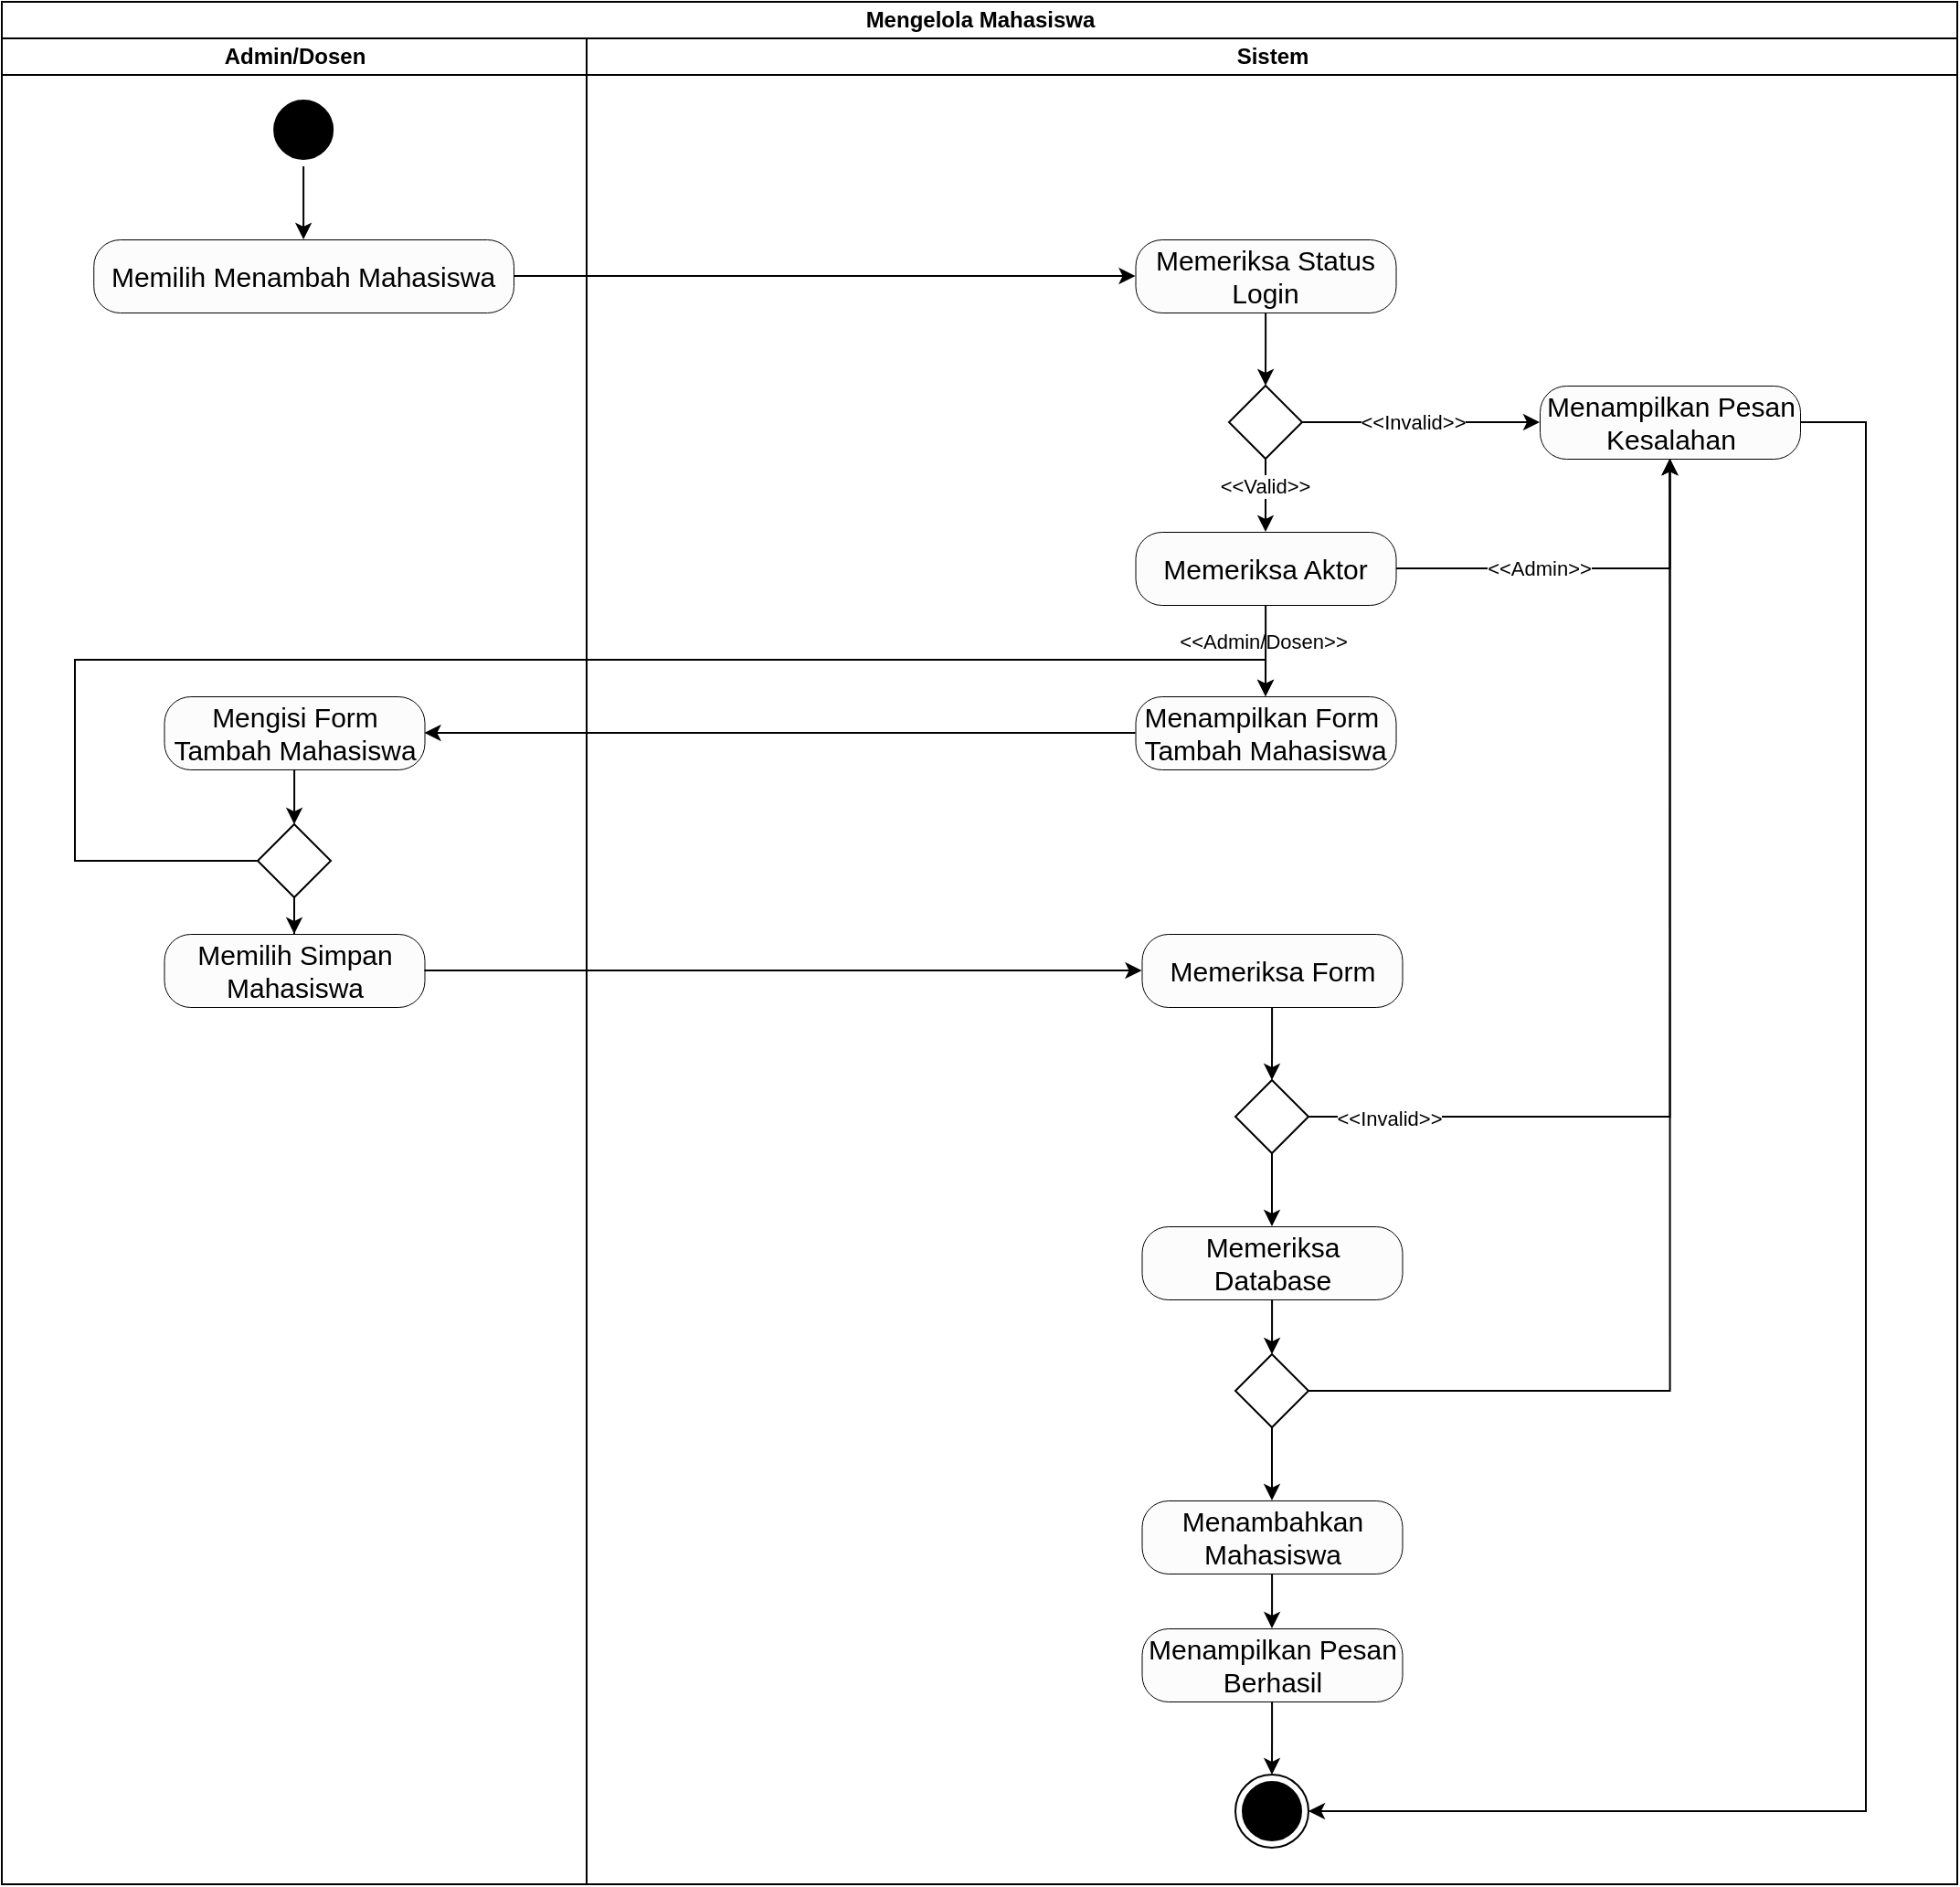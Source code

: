 <mxfile version="23.0.2" type="github" pages="6">
  <diagram name="Menambah Mahasiswa" id="K08iiiFk2Sr4iGjwIVKi">
    <mxGraphModel dx="96" dy="1671" grid="1" gridSize="10" guides="1" tooltips="1" connect="1" arrows="1" fold="1" page="1" pageScale="1" pageWidth="850" pageHeight="1100" math="0" shadow="0">
      <root>
        <mxCell id="0" />
        <mxCell id="1" parent="0" />
        <mxCell id="tgkFUbm92HKoFutdxxkP-1" value="Mengelola Mahasiswa" style="swimlane;childLayout=stackLayout;resizeParent=1;resizeParentMax=0;startSize=20;html=1;" parent="1" vertex="1">
          <mxGeometry x="1100" y="-130" width="1070" height="1030" as="geometry" />
        </mxCell>
        <mxCell id="tgkFUbm92HKoFutdxxkP-2" value="Admin/Dosen" style="swimlane;startSize=20;html=1;" parent="tgkFUbm92HKoFutdxxkP-1" vertex="1">
          <mxGeometry y="20" width="320" height="1010" as="geometry" />
        </mxCell>
        <mxCell id="tgkFUbm92HKoFutdxxkP-3" style="edgeStyle=orthogonalEdgeStyle;rounded=0;orthogonalLoop=1;jettySize=auto;html=1;entryX=0.5;entryY=0;entryDx=0;entryDy=0;" parent="tgkFUbm92HKoFutdxxkP-2" source="tgkFUbm92HKoFutdxxkP-4" target="tgkFUbm92HKoFutdxxkP-5" edge="1">
          <mxGeometry relative="1" as="geometry" />
        </mxCell>
        <mxCell id="tgkFUbm92HKoFutdxxkP-4" value="" style="ellipse;html=1;shape=startState;fillColor=#000000;strokeColor=#000000;" parent="tgkFUbm92HKoFutdxxkP-2" vertex="1">
          <mxGeometry x="145.07" y="30" width="40" height="40" as="geometry" />
        </mxCell>
        <mxCell id="tgkFUbm92HKoFutdxxkP-5" value="Memilih Menambah Mahasiswa" style="rounded=1;whiteSpace=wrap;html=1;fillColor=#FCFCFC;arcSize=36;strokeWidth=0.5;fontSize=15;" parent="tgkFUbm92HKoFutdxxkP-2" vertex="1">
          <mxGeometry x="50.13" y="110" width="229.87" height="40" as="geometry" />
        </mxCell>
        <mxCell id="tgkFUbm92HKoFutdxxkP-6" style="edgeStyle=orthogonalEdgeStyle;rounded=0;orthogonalLoop=1;jettySize=auto;html=1;entryX=0.5;entryY=0;entryDx=0;entryDy=0;" parent="tgkFUbm92HKoFutdxxkP-2" source="tgkFUbm92HKoFutdxxkP-7" target="tgkFUbm92HKoFutdxxkP-11" edge="1">
          <mxGeometry relative="1" as="geometry" />
        </mxCell>
        <mxCell id="tgkFUbm92HKoFutdxxkP-7" value="Mengisi Form Tambah Mahasiswa" style="rounded=1;whiteSpace=wrap;html=1;fillColor=#FCFCFC;arcSize=36;strokeWidth=0.5;fontSize=15;" parent="tgkFUbm92HKoFutdxxkP-2" vertex="1">
          <mxGeometry x="88.75" y="360" width="142.5" height="40" as="geometry" />
        </mxCell>
        <mxCell id="tgkFUbm92HKoFutdxxkP-8" value="Memilih Simpan Mahasiswa" style="rounded=1;whiteSpace=wrap;html=1;fillColor=#FCFCFC;arcSize=36;strokeWidth=0.5;fontSize=15;" parent="tgkFUbm92HKoFutdxxkP-2" vertex="1">
          <mxGeometry x="88.75" y="490" width="142.5" height="40" as="geometry" />
        </mxCell>
        <mxCell id="tgkFUbm92HKoFutdxxkP-9" style="edgeStyle=orthogonalEdgeStyle;rounded=0;orthogonalLoop=1;jettySize=auto;html=1;entryX=0.5;entryY=0;entryDx=0;entryDy=0;" parent="tgkFUbm92HKoFutdxxkP-2" source="tgkFUbm92HKoFutdxxkP-11" target="tgkFUbm92HKoFutdxxkP-8" edge="1">
          <mxGeometry relative="1" as="geometry" />
        </mxCell>
        <mxCell id="tgkFUbm92HKoFutdxxkP-11" value="" style="rhombus;" parent="tgkFUbm92HKoFutdxxkP-2" vertex="1">
          <mxGeometry x="140.0" y="430" width="40" height="40" as="geometry" />
        </mxCell>
        <mxCell id="tgkFUbm92HKoFutdxxkP-13" style="edgeStyle=orthogonalEdgeStyle;rounded=0;orthogonalLoop=1;jettySize=auto;html=1;entryX=0;entryY=0.5;entryDx=0;entryDy=0;exitX=1;exitY=0.5;exitDx=0;exitDy=0;" parent="tgkFUbm92HKoFutdxxkP-1" source="tgkFUbm92HKoFutdxxkP-5" target="tgkFUbm92HKoFutdxxkP-16" edge="1">
          <mxGeometry relative="1" as="geometry">
            <mxPoint x="324.0" y="150.0" as="sourcePoint" />
          </mxGeometry>
        </mxCell>
        <mxCell id="tgkFUbm92HKoFutdxxkP-14" value="Sistem" style="swimlane;startSize=20;html=1;" parent="tgkFUbm92HKoFutdxxkP-1" vertex="1">
          <mxGeometry x="320" y="20" width="750" height="1010" as="geometry" />
        </mxCell>
        <mxCell id="tgkFUbm92HKoFutdxxkP-15" style="edgeStyle=orthogonalEdgeStyle;rounded=0;orthogonalLoop=1;jettySize=auto;html=1;entryX=0.5;entryY=0;entryDx=0;entryDy=0;" parent="tgkFUbm92HKoFutdxxkP-14" source="tgkFUbm92HKoFutdxxkP-16" target="tgkFUbm92HKoFutdxxkP-21" edge="1">
          <mxGeometry relative="1" as="geometry" />
        </mxCell>
        <mxCell id="tgkFUbm92HKoFutdxxkP-16" value="Memeriksa Status Login" style="rounded=1;whiteSpace=wrap;html=1;fillColor=#FCFCFC;arcSize=36;strokeWidth=0.5;fontSize=15;" parent="tgkFUbm92HKoFutdxxkP-14" vertex="1">
          <mxGeometry x="300.25" y="110" width="142.5" height="40" as="geometry" />
        </mxCell>
        <mxCell id="tgkFUbm92HKoFutdxxkP-17" style="edgeStyle=orthogonalEdgeStyle;rounded=0;orthogonalLoop=1;jettySize=auto;html=1;entryX=0;entryY=0.5;entryDx=0;entryDy=0;" parent="tgkFUbm92HKoFutdxxkP-14" source="tgkFUbm92HKoFutdxxkP-21" target="tgkFUbm92HKoFutdxxkP-27" edge="1">
          <mxGeometry relative="1" as="geometry" />
        </mxCell>
        <mxCell id="tgkFUbm92HKoFutdxxkP-18" value="&amp;lt;&amp;lt;Invalid&amp;gt;&amp;gt;" style="edgeLabel;html=1;align=center;verticalAlign=middle;resizable=0;points=[];" parent="tgkFUbm92HKoFutdxxkP-17" connectable="0" vertex="1">
          <mxGeometry x="-0.381" y="2" relative="1" as="geometry">
            <mxPoint x="20" y="2" as="offset" />
          </mxGeometry>
        </mxCell>
        <mxCell id="tgkFUbm92HKoFutdxxkP-19" value="&amp;lt;&amp;lt;Admin/Dosen&amp;gt;&amp;gt;" style="edgeStyle=orthogonalEdgeStyle;rounded=0;orthogonalLoop=1;jettySize=auto;html=1;entryX=0.5;entryY=0;entryDx=0;entryDy=0;" parent="tgkFUbm92HKoFutdxxkP-14" source="tgkFUbm92HKoFutdxxkP-21" target="tgkFUbm92HKoFutdxxkP-25" edge="1">
          <mxGeometry x="1" y="-60" relative="1" as="geometry">
            <Array as="points">
              <mxPoint x="371.5" y="240" />
              <mxPoint x="371.5" y="240" />
            </Array>
            <mxPoint x="58" y="60" as="offset" />
          </mxGeometry>
        </mxCell>
        <mxCell id="tgkFUbm92HKoFutdxxkP-20" value="&amp;lt;&amp;lt;Valid&amp;gt;&amp;gt;" style="edgeLabel;html=1;align=center;verticalAlign=middle;resizable=0;points=[];" parent="tgkFUbm92HKoFutdxxkP-19" connectable="0" vertex="1">
          <mxGeometry x="-0.264" y="-1" relative="1" as="geometry">
            <mxPoint as="offset" />
          </mxGeometry>
        </mxCell>
        <mxCell id="tgkFUbm92HKoFutdxxkP-21" value="" style="rhombus;" parent="tgkFUbm92HKoFutdxxkP-14" vertex="1">
          <mxGeometry x="351.5" y="190" width="40" height="40" as="geometry" />
        </mxCell>
        <mxCell id="tgkFUbm92HKoFutdxxkP-22" style="edgeStyle=orthogonalEdgeStyle;rounded=0;orthogonalLoop=1;jettySize=auto;html=1;entryX=0.5;entryY=0;entryDx=0;entryDy=0;" parent="tgkFUbm92HKoFutdxxkP-14" source="tgkFUbm92HKoFutdxxkP-25" edge="1">
          <mxGeometry relative="1" as="geometry">
            <mxPoint x="371.5" y="360" as="targetPoint" />
          </mxGeometry>
        </mxCell>
        <mxCell id="tgkFUbm92HKoFutdxxkP-23" style="edgeStyle=orthogonalEdgeStyle;rounded=0;orthogonalLoop=1;jettySize=auto;html=1;entryX=0.5;entryY=1;entryDx=0;entryDy=0;" parent="tgkFUbm92HKoFutdxxkP-14" source="tgkFUbm92HKoFutdxxkP-25" target="tgkFUbm92HKoFutdxxkP-27" edge="1">
          <mxGeometry relative="1" as="geometry">
            <Array as="points">
              <mxPoint x="593" y="290" />
            </Array>
          </mxGeometry>
        </mxCell>
        <mxCell id="tgkFUbm92HKoFutdxxkP-24" value="&amp;lt;&amp;lt;Admin&amp;gt;&amp;gt;" style="edgeLabel;html=1;align=center;verticalAlign=middle;resizable=0;points=[];" parent="tgkFUbm92HKoFutdxxkP-23" connectable="0" vertex="1">
          <mxGeometry x="-0.595" relative="1" as="geometry">
            <mxPoint x="35" as="offset" />
          </mxGeometry>
        </mxCell>
        <mxCell id="tgkFUbm92HKoFutdxxkP-25" value="Memeriksa Aktor" style="rounded=1;whiteSpace=wrap;html=1;fillColor=#FCFCFC;arcSize=36;strokeWidth=0.5;fontSize=15;" parent="tgkFUbm92HKoFutdxxkP-14" vertex="1">
          <mxGeometry x="300.25" y="270" width="142.5" height="40" as="geometry" />
        </mxCell>
        <mxCell id="tgkFUbm92HKoFutdxxkP-26" style="edgeStyle=orthogonalEdgeStyle;rounded=0;orthogonalLoop=1;jettySize=auto;html=1;entryX=1;entryY=0.5;entryDx=0;entryDy=0;" parent="tgkFUbm92HKoFutdxxkP-14" source="tgkFUbm92HKoFutdxxkP-27" target="tgkFUbm92HKoFutdxxkP-28" edge="1">
          <mxGeometry relative="1" as="geometry">
            <Array as="points">
              <mxPoint x="700" y="210" />
              <mxPoint x="700" y="970" />
            </Array>
          </mxGeometry>
        </mxCell>
        <mxCell id="tgkFUbm92HKoFutdxxkP-27" value="Menampilkan Pesan Kesalahan" style="rounded=1;whiteSpace=wrap;html=1;fillColor=#FCFCFC;arcSize=36;strokeWidth=0.5;fontSize=15;" parent="tgkFUbm92HKoFutdxxkP-14" vertex="1">
          <mxGeometry x="521.5" y="190" width="142.5" height="40" as="geometry" />
        </mxCell>
        <mxCell id="tgkFUbm92HKoFutdxxkP-28" value="" style="ellipse;html=1;shape=endState;fillColor=#000000;strokeColor=#000000;" parent="tgkFUbm92HKoFutdxxkP-14" vertex="1">
          <mxGeometry x="355" y="950" width="40" height="40" as="geometry" />
        </mxCell>
        <mxCell id="tgkFUbm92HKoFutdxxkP-29" value="Menampilkan Form&amp;nbsp; Tambah Mahasiswa" style="rounded=1;whiteSpace=wrap;html=1;fillColor=#FCFCFC;arcSize=36;strokeWidth=0.5;fontSize=15;" parent="tgkFUbm92HKoFutdxxkP-14" vertex="1">
          <mxGeometry x="300.25" y="360" width="142.5" height="40" as="geometry" />
        </mxCell>
        <mxCell id="tgkFUbm92HKoFutdxxkP-30" style="edgeStyle=orthogonalEdgeStyle;rounded=0;orthogonalLoop=1;jettySize=auto;html=1;entryX=0.5;entryY=0;entryDx=0;entryDy=0;" parent="tgkFUbm92HKoFutdxxkP-14" source="tgkFUbm92HKoFutdxxkP-31" target="tgkFUbm92HKoFutdxxkP-35" edge="1">
          <mxGeometry relative="1" as="geometry" />
        </mxCell>
        <mxCell id="tgkFUbm92HKoFutdxxkP-31" value="Memeriksa Form" style="rounded=1;whiteSpace=wrap;html=1;fillColor=#FCFCFC;arcSize=36;strokeWidth=0.5;fontSize=15;" parent="tgkFUbm92HKoFutdxxkP-14" vertex="1">
          <mxGeometry x="303.75" y="490" width="142.5" height="40" as="geometry" />
        </mxCell>
        <mxCell id="tgkFUbm92HKoFutdxxkP-32" style="edgeStyle=orthogonalEdgeStyle;rounded=0;orthogonalLoop=1;jettySize=auto;html=1;entryX=0.5;entryY=0;entryDx=0;entryDy=0;" parent="tgkFUbm92HKoFutdxxkP-14" source="tgkFUbm92HKoFutdxxkP-35" target="tgkFUbm92HKoFutdxxkP-37" edge="1">
          <mxGeometry relative="1" as="geometry" />
        </mxCell>
        <mxCell id="tgkFUbm92HKoFutdxxkP-33" style="edgeStyle=orthogonalEdgeStyle;rounded=0;orthogonalLoop=1;jettySize=auto;html=1;entryX=0.5;entryY=1;entryDx=0;entryDy=0;" parent="tgkFUbm92HKoFutdxxkP-14" source="tgkFUbm92HKoFutdxxkP-35" target="tgkFUbm92HKoFutdxxkP-27" edge="1">
          <mxGeometry relative="1" as="geometry">
            <Array as="points">
              <mxPoint x="593" y="590" />
            </Array>
          </mxGeometry>
        </mxCell>
        <mxCell id="tgkFUbm92HKoFutdxxkP-34" value="&amp;lt;&amp;lt;Invalid&amp;gt;&amp;gt;" style="edgeLabel;html=1;align=center;verticalAlign=middle;resizable=0;points=[];" parent="tgkFUbm92HKoFutdxxkP-33" connectable="0" vertex="1">
          <mxGeometry x="-0.843" y="-1" relative="1" as="geometry">
            <mxPoint as="offset" />
          </mxGeometry>
        </mxCell>
        <mxCell id="tgkFUbm92HKoFutdxxkP-35" value="" style="rhombus;" parent="tgkFUbm92HKoFutdxxkP-14" vertex="1">
          <mxGeometry x="355.0" y="570" width="40" height="40" as="geometry" />
        </mxCell>
        <mxCell id="tgkFUbm92HKoFutdxxkP-36" style="edgeStyle=orthogonalEdgeStyle;rounded=0;orthogonalLoop=1;jettySize=auto;html=1;entryX=0.5;entryY=0;entryDx=0;entryDy=0;" parent="tgkFUbm92HKoFutdxxkP-14" source="tgkFUbm92HKoFutdxxkP-37" target="tgkFUbm92HKoFutdxxkP-40" edge="1">
          <mxGeometry relative="1" as="geometry" />
        </mxCell>
        <mxCell id="tgkFUbm92HKoFutdxxkP-37" value="Memeriksa Database" style="rounded=1;whiteSpace=wrap;html=1;fillColor=#FCFCFC;arcSize=36;strokeWidth=0.5;fontSize=15;" parent="tgkFUbm92HKoFutdxxkP-14" vertex="1">
          <mxGeometry x="303.75" y="650" width="142.5" height="40" as="geometry" />
        </mxCell>
        <mxCell id="tgkFUbm92HKoFutdxxkP-38" style="edgeStyle=orthogonalEdgeStyle;rounded=0;orthogonalLoop=1;jettySize=auto;html=1;entryX=0.5;entryY=1;entryDx=0;entryDy=0;" parent="tgkFUbm92HKoFutdxxkP-14" source="tgkFUbm92HKoFutdxxkP-40" target="tgkFUbm92HKoFutdxxkP-27" edge="1">
          <mxGeometry relative="1" as="geometry">
            <Array as="points">
              <mxPoint x="593" y="740" />
            </Array>
          </mxGeometry>
        </mxCell>
        <mxCell id="tgkFUbm92HKoFutdxxkP-39" style="edgeStyle=orthogonalEdgeStyle;rounded=0;orthogonalLoop=1;jettySize=auto;html=1;entryX=0.5;entryY=0;entryDx=0;entryDy=0;" parent="tgkFUbm92HKoFutdxxkP-14" source="tgkFUbm92HKoFutdxxkP-40" target="tgkFUbm92HKoFutdxxkP-42" edge="1">
          <mxGeometry relative="1" as="geometry" />
        </mxCell>
        <mxCell id="tgkFUbm92HKoFutdxxkP-40" value="" style="rhombus;" parent="tgkFUbm92HKoFutdxxkP-14" vertex="1">
          <mxGeometry x="355.0" y="720" width="40" height="40" as="geometry" />
        </mxCell>
        <mxCell id="tgkFUbm92HKoFutdxxkP-41" style="edgeStyle=orthogonalEdgeStyle;rounded=0;orthogonalLoop=1;jettySize=auto;html=1;entryX=0.5;entryY=0;entryDx=0;entryDy=0;" parent="tgkFUbm92HKoFutdxxkP-14" source="tgkFUbm92HKoFutdxxkP-42" target="tgkFUbm92HKoFutdxxkP-44" edge="1">
          <mxGeometry relative="1" as="geometry" />
        </mxCell>
        <mxCell id="tgkFUbm92HKoFutdxxkP-42" value="Menambahkan Mahasiswa" style="rounded=1;whiteSpace=wrap;html=1;fillColor=#FCFCFC;arcSize=36;strokeWidth=0.5;fontSize=15;" parent="tgkFUbm92HKoFutdxxkP-14" vertex="1">
          <mxGeometry x="303.75" y="800" width="142.5" height="40" as="geometry" />
        </mxCell>
        <mxCell id="tgkFUbm92HKoFutdxxkP-43" style="edgeStyle=orthogonalEdgeStyle;rounded=0;orthogonalLoop=1;jettySize=auto;html=1;entryX=0.5;entryY=0;entryDx=0;entryDy=0;" parent="tgkFUbm92HKoFutdxxkP-14" source="tgkFUbm92HKoFutdxxkP-44" target="tgkFUbm92HKoFutdxxkP-28" edge="1">
          <mxGeometry relative="1" as="geometry" />
        </mxCell>
        <mxCell id="tgkFUbm92HKoFutdxxkP-44" value="Menampilkan Pesan Berhasil" style="rounded=1;whiteSpace=wrap;html=1;fillColor=#FCFCFC;arcSize=36;strokeWidth=0.5;fontSize=15;" parent="tgkFUbm92HKoFutdxxkP-14" vertex="1">
          <mxGeometry x="303.75" y="870" width="142.5" height="40" as="geometry" />
        </mxCell>
        <mxCell id="tgkFUbm92HKoFutdxxkP-45" style="edgeStyle=orthogonalEdgeStyle;rounded=0;orthogonalLoop=1;jettySize=auto;html=1;entryX=1;entryY=0.5;entryDx=0;entryDy=0;" parent="tgkFUbm92HKoFutdxxkP-1" source="tgkFUbm92HKoFutdxxkP-29" target="tgkFUbm92HKoFutdxxkP-7" edge="1">
          <mxGeometry relative="1" as="geometry" />
        </mxCell>
        <mxCell id="tgkFUbm92HKoFutdxxkP-46" style="edgeStyle=orthogonalEdgeStyle;rounded=0;orthogonalLoop=1;jettySize=auto;html=1;entryX=0.5;entryY=0;entryDx=0;entryDy=0;exitX=0;exitY=0.5;exitDx=0;exitDy=0;" parent="tgkFUbm92HKoFutdxxkP-1" source="tgkFUbm92HKoFutdxxkP-11" target="tgkFUbm92HKoFutdxxkP-29" edge="1">
          <mxGeometry relative="1" as="geometry">
            <Array as="points">
              <mxPoint x="40" y="470" />
              <mxPoint x="40" y="360" />
              <mxPoint x="691" y="360" />
            </Array>
            <mxPoint x="159.96" y="620" as="sourcePoint" />
          </mxGeometry>
        </mxCell>
        <mxCell id="tgkFUbm92HKoFutdxxkP-47" style="edgeStyle=orthogonalEdgeStyle;rounded=0;orthogonalLoop=1;jettySize=auto;html=1;" parent="tgkFUbm92HKoFutdxxkP-1" source="tgkFUbm92HKoFutdxxkP-8" target="tgkFUbm92HKoFutdxxkP-31" edge="1">
          <mxGeometry relative="1" as="geometry" />
        </mxCell>
      </root>
    </mxGraphModel>
  </diagram>
  <diagram id="DIC7GpzBtRDSkJkoGzVY" name="Menampilkan Mahasiswa">
    <mxGraphModel dx="96" dy="1671" grid="1" gridSize="10" guides="1" tooltips="1" connect="1" arrows="1" fold="1" page="1" pageScale="1" pageWidth="850" pageHeight="1100" math="0" shadow="0">
      <root>
        <mxCell id="0" />
        <mxCell id="1" parent="0" />
        <mxCell id="9Wp_tbhXeIbLLrKuJZ7A-1" value="Menampilkan Mahasiswa" style="swimlane;childLayout=stackLayout;resizeParent=1;resizeParentMax=0;startSize=20;html=1;" parent="1" vertex="1">
          <mxGeometry x="1100" y="-130" width="1070" height="690" as="geometry" />
        </mxCell>
        <mxCell id="9Wp_tbhXeIbLLrKuJZ7A-2" value="Admin/Dosen" style="swimlane;startSize=20;html=1;" parent="9Wp_tbhXeIbLLrKuJZ7A-1" vertex="1">
          <mxGeometry y="20" width="320" height="670" as="geometry" />
        </mxCell>
        <mxCell id="9Wp_tbhXeIbLLrKuJZ7A-3" style="edgeStyle=orthogonalEdgeStyle;rounded=0;orthogonalLoop=1;jettySize=auto;html=1;entryX=0.5;entryY=0;entryDx=0;entryDy=0;" parent="9Wp_tbhXeIbLLrKuJZ7A-2" source="9Wp_tbhXeIbLLrKuJZ7A-4" target="9Wp_tbhXeIbLLrKuJZ7A-5" edge="1">
          <mxGeometry relative="1" as="geometry" />
        </mxCell>
        <mxCell id="9Wp_tbhXeIbLLrKuJZ7A-4" value="" style="ellipse;html=1;shape=startState;fillColor=#000000;strokeColor=#000000;" parent="9Wp_tbhXeIbLLrKuJZ7A-2" vertex="1">
          <mxGeometry x="145.07" y="30" width="40" height="40" as="geometry" />
        </mxCell>
        <mxCell id="9Wp_tbhXeIbLLrKuJZ7A-5" value="Memilih Menampilkan Mahasiswa" style="rounded=1;whiteSpace=wrap;html=1;fillColor=#FCFCFC;arcSize=36;strokeWidth=0.5;fontSize=15;" parent="9Wp_tbhXeIbLLrKuJZ7A-2" vertex="1">
          <mxGeometry x="50.13" y="110" width="229.87" height="40" as="geometry" />
        </mxCell>
        <mxCell id="9Wp_tbhXeIbLLrKuJZ7A-6" style="edgeStyle=orthogonalEdgeStyle;rounded=0;orthogonalLoop=1;jettySize=auto;html=1;entryX=0;entryY=0.5;entryDx=0;entryDy=0;exitX=1;exitY=0.5;exitDx=0;exitDy=0;" parent="9Wp_tbhXeIbLLrKuJZ7A-1" source="9Wp_tbhXeIbLLrKuJZ7A-5" target="9Wp_tbhXeIbLLrKuJZ7A-9" edge="1">
          <mxGeometry relative="1" as="geometry">
            <mxPoint x="324.0" y="150.0" as="sourcePoint" />
          </mxGeometry>
        </mxCell>
        <mxCell id="9Wp_tbhXeIbLLrKuJZ7A-7" value="Sistem" style="swimlane;startSize=20;html=1;" parent="9Wp_tbhXeIbLLrKuJZ7A-1" vertex="1">
          <mxGeometry x="320" y="20" width="750" height="670" as="geometry" />
        </mxCell>
        <mxCell id="9Wp_tbhXeIbLLrKuJZ7A-8" style="edgeStyle=orthogonalEdgeStyle;rounded=0;orthogonalLoop=1;jettySize=auto;html=1;entryX=0.5;entryY=0;entryDx=0;entryDy=0;" parent="9Wp_tbhXeIbLLrKuJZ7A-7" source="9Wp_tbhXeIbLLrKuJZ7A-9" target="9Wp_tbhXeIbLLrKuJZ7A-14" edge="1">
          <mxGeometry relative="1" as="geometry" />
        </mxCell>
        <mxCell id="9Wp_tbhXeIbLLrKuJZ7A-9" value="Memeriksa Status Login" style="rounded=1;whiteSpace=wrap;html=1;fillColor=#FCFCFC;arcSize=36;strokeWidth=0.5;fontSize=15;" parent="9Wp_tbhXeIbLLrKuJZ7A-7" vertex="1">
          <mxGeometry x="300.25" y="110" width="142.5" height="40" as="geometry" />
        </mxCell>
        <mxCell id="9Wp_tbhXeIbLLrKuJZ7A-10" style="edgeStyle=orthogonalEdgeStyle;rounded=0;orthogonalLoop=1;jettySize=auto;html=1;entryX=0;entryY=0.5;entryDx=0;entryDy=0;" parent="9Wp_tbhXeIbLLrKuJZ7A-7" source="9Wp_tbhXeIbLLrKuJZ7A-14" target="9Wp_tbhXeIbLLrKuJZ7A-20" edge="1">
          <mxGeometry relative="1" as="geometry" />
        </mxCell>
        <mxCell id="9Wp_tbhXeIbLLrKuJZ7A-11" value="&amp;lt;&amp;lt;Invalid&amp;gt;&amp;gt;" style="edgeLabel;html=1;align=center;verticalAlign=middle;resizable=0;points=[];" parent="9Wp_tbhXeIbLLrKuJZ7A-10" connectable="0" vertex="1">
          <mxGeometry x="-0.381" y="2" relative="1" as="geometry">
            <mxPoint x="20" y="2" as="offset" />
          </mxGeometry>
        </mxCell>
        <mxCell id="9Wp_tbhXeIbLLrKuJZ7A-12" value="&amp;lt;&amp;lt;Admin/Dosen&amp;gt;&amp;gt;" style="edgeStyle=orthogonalEdgeStyle;rounded=0;orthogonalLoop=1;jettySize=auto;html=1;entryX=0.5;entryY=0;entryDx=0;entryDy=0;" parent="9Wp_tbhXeIbLLrKuJZ7A-7" source="9Wp_tbhXeIbLLrKuJZ7A-14" target="9Wp_tbhXeIbLLrKuJZ7A-18" edge="1">
          <mxGeometry x="1" y="-60" relative="1" as="geometry">
            <Array as="points">
              <mxPoint x="371.5" y="240" />
              <mxPoint x="371.5" y="240" />
            </Array>
            <mxPoint x="58" y="60" as="offset" />
          </mxGeometry>
        </mxCell>
        <mxCell id="9Wp_tbhXeIbLLrKuJZ7A-13" value="&amp;lt;&amp;lt;Valid&amp;gt;&amp;gt;" style="edgeLabel;html=1;align=center;verticalAlign=middle;resizable=0;points=[];" parent="9Wp_tbhXeIbLLrKuJZ7A-12" connectable="0" vertex="1">
          <mxGeometry x="-0.264" y="-1" relative="1" as="geometry">
            <mxPoint as="offset" />
          </mxGeometry>
        </mxCell>
        <mxCell id="9Wp_tbhXeIbLLrKuJZ7A-14" value="" style="rhombus;" parent="9Wp_tbhXeIbLLrKuJZ7A-7" vertex="1">
          <mxGeometry x="351.5" y="190" width="40" height="40" as="geometry" />
        </mxCell>
        <mxCell id="9Wp_tbhXeIbLLrKuJZ7A-15" style="edgeStyle=orthogonalEdgeStyle;rounded=0;orthogonalLoop=1;jettySize=auto;html=1;entryX=0.5;entryY=0;entryDx=0;entryDy=0;" parent="9Wp_tbhXeIbLLrKuJZ7A-7" source="9Wp_tbhXeIbLLrKuJZ7A-18" target="9Wp_tbhXeIbLLrKuJZ7A-22" edge="1">
          <mxGeometry relative="1" as="geometry" />
        </mxCell>
        <mxCell id="9Wp_tbhXeIbLLrKuJZ7A-16" style="edgeStyle=orthogonalEdgeStyle;rounded=0;orthogonalLoop=1;jettySize=auto;html=1;entryX=0.5;entryY=1;entryDx=0;entryDy=0;" parent="9Wp_tbhXeIbLLrKuJZ7A-7" source="9Wp_tbhXeIbLLrKuJZ7A-18" target="9Wp_tbhXeIbLLrKuJZ7A-20" edge="1">
          <mxGeometry relative="1" as="geometry" />
        </mxCell>
        <mxCell id="9Wp_tbhXeIbLLrKuJZ7A-17" value="&amp;lt;&amp;lt;Selain Admin/Dosen&amp;gt;&amp;gt;" style="edgeLabel;html=1;align=center;verticalAlign=middle;resizable=0;points=[];" parent="9Wp_tbhXeIbLLrKuJZ7A-16" connectable="0" vertex="1">
          <mxGeometry x="-0.595" relative="1" as="geometry">
            <mxPoint x="35" as="offset" />
          </mxGeometry>
        </mxCell>
        <mxCell id="9i_MheCGn6rZNigH5LI9-2" value="" style="edgeStyle=orthogonalEdgeStyle;rounded=0;orthogonalLoop=1;jettySize=auto;html=1;" parent="9Wp_tbhXeIbLLrKuJZ7A-7" source="9Wp_tbhXeIbLLrKuJZ7A-18" target="9Wp_tbhXeIbLLrKuJZ7A-22" edge="1">
          <mxGeometry relative="1" as="geometry" />
        </mxCell>
        <mxCell id="9Wp_tbhXeIbLLrKuJZ7A-18" value="Memeriksa Aktor" style="rounded=1;whiteSpace=wrap;html=1;fillColor=#FCFCFC;arcSize=36;strokeWidth=0.5;fontSize=15;" parent="9Wp_tbhXeIbLLrKuJZ7A-7" vertex="1">
          <mxGeometry x="300.25" y="270" width="142.5" height="40" as="geometry" />
        </mxCell>
        <mxCell id="9Wp_tbhXeIbLLrKuJZ7A-19" style="edgeStyle=orthogonalEdgeStyle;rounded=0;orthogonalLoop=1;jettySize=auto;html=1;entryX=1;entryY=0.5;entryDx=0;entryDy=0;" parent="9Wp_tbhXeIbLLrKuJZ7A-7" source="9Wp_tbhXeIbLLrKuJZ7A-20" target="9Wp_tbhXeIbLLrKuJZ7A-26" edge="1">
          <mxGeometry relative="1" as="geometry">
            <Array as="points">
              <mxPoint x="700" y="210" />
              <mxPoint x="700" y="613" />
            </Array>
          </mxGeometry>
        </mxCell>
        <mxCell id="9Wp_tbhXeIbLLrKuJZ7A-20" value="Menampilkan Pesan Kesalahan" style="rounded=1;whiteSpace=wrap;html=1;fillColor=#FCFCFC;arcSize=36;strokeWidth=0.5;fontSize=15;" parent="9Wp_tbhXeIbLLrKuJZ7A-7" vertex="1">
          <mxGeometry x="521.5" y="190" width="142.5" height="40" as="geometry" />
        </mxCell>
        <mxCell id="9Wp_tbhXeIbLLrKuJZ7A-21" style="edgeStyle=orthogonalEdgeStyle;rounded=0;orthogonalLoop=1;jettySize=auto;html=1;entryX=0;entryY=0.5;entryDx=0;entryDy=0;" parent="9Wp_tbhXeIbLLrKuJZ7A-7" source="9Wp_tbhXeIbLLrKuJZ7A-22" target="9Wp_tbhXeIbLLrKuJZ7A-26" edge="1">
          <mxGeometry relative="1" as="geometry">
            <Array as="points">
              <mxPoint x="240" y="380" />
              <mxPoint x="240" y="613" />
            </Array>
          </mxGeometry>
        </mxCell>
        <mxCell id="9i_MheCGn6rZNigH5LI9-1" style="edgeStyle=orthogonalEdgeStyle;rounded=0;orthogonalLoop=1;jettySize=auto;html=1;entryX=0.5;entryY=0;entryDx=0;entryDy=0;" parent="9Wp_tbhXeIbLLrKuJZ7A-7" source="9Wp_tbhXeIbLLrKuJZ7A-22" target="9Wp_tbhXeIbLLrKuJZ7A-24" edge="1">
          <mxGeometry relative="1" as="geometry" />
        </mxCell>
        <mxCell id="9Wp_tbhXeIbLLrKuJZ7A-22" value="Menampilkan Seluruh Mahasiswa" style="rounded=1;whiteSpace=wrap;html=1;fillColor=#FCFCFC;arcSize=36;strokeWidth=0.5;fontSize=15;" parent="9Wp_tbhXeIbLLrKuJZ7A-7" vertex="1">
          <mxGeometry x="300.25" y="360" width="142.5" height="40" as="geometry" />
        </mxCell>
        <mxCell id="9Wp_tbhXeIbLLrKuJZ7A-23" value="" style="edgeStyle=orthogonalEdgeStyle;rounded=0;orthogonalLoop=1;jettySize=auto;html=1;" parent="9Wp_tbhXeIbLLrKuJZ7A-7" source="9Wp_tbhXeIbLLrKuJZ7A-24" target="9Wp_tbhXeIbLLrKuJZ7A-26" edge="1">
          <mxGeometry relative="1" as="geometry" />
        </mxCell>
        <mxCell id="9Wp_tbhXeIbLLrKuJZ7A-24" value="Menampilkan Detil Absensi Berdasarkan Mahasiswa" style="rounded=1;whiteSpace=wrap;html=1;fillColor=#FCFCFC;arcSize=36;strokeWidth=0.5;fontSize=15;" parent="9Wp_tbhXeIbLLrKuJZ7A-7" vertex="1">
          <mxGeometry x="271.5" y="473" width="200" height="40" as="geometry" />
        </mxCell>
        <mxCell id="9Wp_tbhXeIbLLrKuJZ7A-25" style="edgeStyle=orthogonalEdgeStyle;rounded=0;orthogonalLoop=1;jettySize=auto;html=1;entryX=0.5;entryY=0;entryDx=0;entryDy=0;" parent="9Wp_tbhXeIbLLrKuJZ7A-7" target="9Wp_tbhXeIbLLrKuJZ7A-26" edge="1">
          <mxGeometry relative="1" as="geometry">
            <mxPoint x="371.5" y="555" as="sourcePoint" />
          </mxGeometry>
        </mxCell>
        <mxCell id="9Wp_tbhXeIbLLrKuJZ7A-26" value="" style="ellipse;html=1;shape=endState;fillColor=#000000;strokeColor=#000000;" parent="9Wp_tbhXeIbLLrKuJZ7A-7" vertex="1">
          <mxGeometry x="351.5" y="593" width="40" height="40" as="geometry" />
        </mxCell>
      </root>
    </mxGraphModel>
  </diagram>
  <diagram id="9t70SucGCGs7Uhxy3rKk" name="Menampilkan Detil Mahasiswa Berdasarkan Mahasiswa">
    <mxGraphModel dx="146" dy="1701" grid="1" gridSize="10" guides="1" tooltips="1" connect="1" arrows="1" fold="1" page="1" pageScale="1" pageWidth="850" pageHeight="1100" math="0" shadow="0">
      <root>
        <mxCell id="0" />
        <mxCell id="1" parent="0" />
        <mxCell id="dz6w3wytFclNb1yLB2j8-1" value="Menampilkan Detil Mahasiswa Berdasarkan Mahasiswa" style="swimlane;childLayout=stackLayout;resizeParent=1;resizeParentMax=0;startSize=20;html=1;" parent="1" vertex="1">
          <mxGeometry x="1110" y="-120" width="990" height="540" as="geometry" />
        </mxCell>
        <mxCell id="dz6w3wytFclNb1yLB2j8-2" value="Admin/Dosen" style="swimlane;startSize=20;html=1;" parent="dz6w3wytFclNb1yLB2j8-1" vertex="1">
          <mxGeometry y="20" width="320" height="520" as="geometry" />
        </mxCell>
        <mxCell id="dz6w3wytFclNb1yLB2j8-3" style="edgeStyle=orthogonalEdgeStyle;rounded=0;orthogonalLoop=1;jettySize=auto;html=1;entryX=0.5;entryY=0;entryDx=0;entryDy=0;" parent="dz6w3wytFclNb1yLB2j8-2" source="dz6w3wytFclNb1yLB2j8-4" target="dz6w3wytFclNb1yLB2j8-5" edge="1">
          <mxGeometry relative="1" as="geometry" />
        </mxCell>
        <mxCell id="dz6w3wytFclNb1yLB2j8-4" value="" style="ellipse;html=1;shape=startState;fillColor=#000000;strokeColor=#000000;" parent="dz6w3wytFclNb1yLB2j8-2" vertex="1">
          <mxGeometry x="145.07" y="30" width="40" height="40" as="geometry" />
        </mxCell>
        <mxCell id="dz6w3wytFclNb1yLB2j8-5" value="Memilih Detil Berdasarkan Mahasiswa" style="rounded=1;whiteSpace=wrap;html=1;fillColor=#FCFCFC;arcSize=36;strokeWidth=0.5;fontSize=15;" parent="dz6w3wytFclNb1yLB2j8-2" vertex="1">
          <mxGeometry x="50.13" y="110" width="229.87" height="40" as="geometry" />
        </mxCell>
        <mxCell id="dz6w3wytFclNb1yLB2j8-6" style="edgeStyle=orthogonalEdgeStyle;rounded=0;orthogonalLoop=1;jettySize=auto;html=1;entryX=0;entryY=0.5;entryDx=0;entryDy=0;exitX=1;exitY=0.5;exitDx=0;exitDy=0;" parent="dz6w3wytFclNb1yLB2j8-1" source="dz6w3wytFclNb1yLB2j8-5" target="kGRWLjyGNNkfkOBvhB-l-2" edge="1">
          <mxGeometry relative="1" as="geometry">
            <mxPoint x="330" y="150" as="sourcePoint" />
            <mxPoint x="560.0" y="150" as="targetPoint" />
          </mxGeometry>
        </mxCell>
        <mxCell id="dz6w3wytFclNb1yLB2j8-7" value="Sistem" style="swimlane;startSize=20;html=1;" parent="dz6w3wytFclNb1yLB2j8-1" vertex="1">
          <mxGeometry x="320" y="20" width="670" height="520" as="geometry" />
        </mxCell>
        <mxCell id="dz6w3wytFclNb1yLB2j8-12" value="&amp;lt;&amp;lt;Valid&amp;gt;&amp;gt;" style="edgeStyle=orthogonalEdgeStyle;rounded=0;orthogonalLoop=1;jettySize=auto;html=1;entryX=0.5;entryY=0;entryDx=0;entryDy=0;" parent="dz6w3wytFclNb1yLB2j8-7" target="dz6w3wytFclNb1yLB2j8-18" edge="1">
          <mxGeometry relative="1" as="geometry">
            <mxPoint x="311.25" y="270" as="targetPoint" />
            <mxPoint x="311.133" y="229.883" as="sourcePoint" />
          </mxGeometry>
        </mxCell>
        <mxCell id="dz6w3wytFclNb1yLB2j8-14" style="edgeStyle=orthogonalEdgeStyle;rounded=0;orthogonalLoop=1;jettySize=auto;html=1;entryX=1;entryY=0.5;entryDx=0;entryDy=0;" parent="dz6w3wytFclNb1yLB2j8-7" target="dz6w3wytFclNb1yLB2j8-16" edge="1">
          <mxGeometry relative="1" as="geometry">
            <Array as="points">
              <mxPoint x="630" y="210" />
              <mxPoint x="630" y="460" />
            </Array>
            <mxPoint x="603.75" y="210.067" as="sourcePoint" />
          </mxGeometry>
        </mxCell>
        <mxCell id="dz6w3wytFclNb1yLB2j8-16" value="" style="ellipse;html=1;shape=endState;fillColor=#000000;strokeColor=#000000;" parent="dz6w3wytFclNb1yLB2j8-7" vertex="1">
          <mxGeometry x="291.25" y="440" width="40" height="40" as="geometry" />
        </mxCell>
        <mxCell id="dz6w3wytFclNb1yLB2j8-17" style="edgeStyle=orthogonalEdgeStyle;rounded=0;orthogonalLoop=1;jettySize=auto;html=1;entryX=0.5;entryY=0;entryDx=0;entryDy=0;" parent="dz6w3wytFclNb1yLB2j8-7" source="dz6w3wytFclNb1yLB2j8-18" target="dz6w3wytFclNb1yLB2j8-16" edge="1">
          <mxGeometry relative="1" as="geometry" />
        </mxCell>
        <mxCell id="dz6w3wytFclNb1yLB2j8-18" value="Menampilkan Detil Berdasarkan Mahasiswa" style="rounded=1;whiteSpace=wrap;html=1;fillColor=#FCFCFC;arcSize=36;strokeWidth=0.5;fontSize=15;" parent="dz6w3wytFclNb1yLB2j8-7" vertex="1">
          <mxGeometry x="201.25" y="350" width="220" height="40" as="geometry" />
        </mxCell>
        <mxCell id="kGRWLjyGNNkfkOBvhB-l-2" value="Memeriksa Status Login" style="rounded=1;whiteSpace=wrap;html=1;fillColor=#FCFCFC;arcSize=36;strokeWidth=0.5;fontSize=15;" parent="dz6w3wytFclNb1yLB2j8-7" vertex="1">
          <mxGeometry x="240.0" y="110" width="142.5" height="40" as="geometry" />
        </mxCell>
        <mxCell id="kGRWLjyGNNkfkOBvhB-l-7" value="" style="rhombus;" parent="dz6w3wytFclNb1yLB2j8-7" vertex="1">
          <mxGeometry x="291.25" y="190" width="40" height="40" as="geometry" />
        </mxCell>
        <mxCell id="kGRWLjyGNNkfkOBvhB-l-1" style="edgeStyle=orthogonalEdgeStyle;rounded=0;orthogonalLoop=1;jettySize=auto;html=1;entryX=0.5;entryY=0;entryDx=0;entryDy=0;" parent="dz6w3wytFclNb1yLB2j8-7" source="kGRWLjyGNNkfkOBvhB-l-2" target="kGRWLjyGNNkfkOBvhB-l-7" edge="1">
          <mxGeometry relative="1" as="geometry" />
        </mxCell>
        <mxCell id="kGRWLjyGNNkfkOBvhB-l-10" value="Memeriksa Aktor" style="rounded=1;whiteSpace=wrap;html=1;fillColor=#FCFCFC;arcSize=36;strokeWidth=0.5;fontSize=15;" parent="dz6w3wytFclNb1yLB2j8-7" vertex="1">
          <mxGeometry x="240.0" y="270" width="142.5" height="40" as="geometry" />
        </mxCell>
        <mxCell id="kGRWLjyGNNkfkOBvhB-l-5" value="&amp;lt;&amp;lt;Admin/Dosen&amp;gt;&amp;gt;" style="edgeStyle=orthogonalEdgeStyle;rounded=0;orthogonalLoop=1;jettySize=auto;html=1;entryX=0.5;entryY=0;entryDx=0;entryDy=0;" parent="dz6w3wytFclNb1yLB2j8-7" source="kGRWLjyGNNkfkOBvhB-l-7" target="kGRWLjyGNNkfkOBvhB-l-10" edge="1">
          <mxGeometry x="1" y="-60" relative="1" as="geometry">
            <Array as="points">
              <mxPoint x="311.25" y="240" />
              <mxPoint x="311.25" y="240" />
            </Array>
            <mxPoint x="58" y="60" as="offset" />
          </mxGeometry>
        </mxCell>
        <mxCell id="kGRWLjyGNNkfkOBvhB-l-6" value="&amp;lt;&amp;lt;Valid&amp;gt;&amp;gt;" style="edgeLabel;html=1;align=center;verticalAlign=middle;resizable=0;points=[];" parent="kGRWLjyGNNkfkOBvhB-l-5" connectable="0" vertex="1">
          <mxGeometry x="-0.264" y="-1" relative="1" as="geometry">
            <mxPoint as="offset" />
          </mxGeometry>
        </mxCell>
        <mxCell id="kGRWLjyGNNkfkOBvhB-l-11" value="Menampilkan Pesan Kesalahan" style="rounded=1;whiteSpace=wrap;html=1;fillColor=#FCFCFC;arcSize=36;strokeWidth=0.5;fontSize=15;" parent="dz6w3wytFclNb1yLB2j8-7" vertex="1">
          <mxGeometry x="461.25" y="190" width="142.5" height="40" as="geometry" />
        </mxCell>
        <mxCell id="kGRWLjyGNNkfkOBvhB-l-3" style="edgeStyle=orthogonalEdgeStyle;rounded=0;orthogonalLoop=1;jettySize=auto;html=1;entryX=0;entryY=0.5;entryDx=0;entryDy=0;" parent="dz6w3wytFclNb1yLB2j8-7" source="kGRWLjyGNNkfkOBvhB-l-7" target="kGRWLjyGNNkfkOBvhB-l-11" edge="1">
          <mxGeometry relative="1" as="geometry" />
        </mxCell>
        <mxCell id="kGRWLjyGNNkfkOBvhB-l-4" value="&amp;lt;&amp;lt;Invalid&amp;gt;&amp;gt;" style="edgeLabel;html=1;align=center;verticalAlign=middle;resizable=0;points=[];" parent="kGRWLjyGNNkfkOBvhB-l-3" connectable="0" vertex="1">
          <mxGeometry x="-0.381" y="2" relative="1" as="geometry">
            <mxPoint x="20" y="2" as="offset" />
          </mxGeometry>
        </mxCell>
        <mxCell id="kGRWLjyGNNkfkOBvhB-l-8" style="edgeStyle=orthogonalEdgeStyle;rounded=0;orthogonalLoop=1;jettySize=auto;html=1;entryX=0.5;entryY=1;entryDx=0;entryDy=0;" parent="dz6w3wytFclNb1yLB2j8-7" source="kGRWLjyGNNkfkOBvhB-l-10" target="kGRWLjyGNNkfkOBvhB-l-11" edge="1">
          <mxGeometry relative="1" as="geometry" />
        </mxCell>
        <mxCell id="kGRWLjyGNNkfkOBvhB-l-9" value="&amp;lt;&amp;lt;Selain Admin/Dosen&amp;gt;&amp;gt;" style="edgeLabel;html=1;align=center;verticalAlign=middle;resizable=0;points=[];" parent="kGRWLjyGNNkfkOBvhB-l-8" connectable="0" vertex="1">
          <mxGeometry x="-0.595" relative="1" as="geometry">
            <mxPoint x="35" as="offset" />
          </mxGeometry>
        </mxCell>
      </root>
    </mxGraphModel>
  </diagram>
  <diagram id="ASKXBY_e37zAs0UpjKYY" name="Menghapus Mahasiswa">
    <mxGraphModel dx="46" dy="1713" grid="1" gridSize="10" guides="1" tooltips="1" connect="1" arrows="1" fold="1" page="1" pageScale="1" pageWidth="850" pageHeight="1100" math="0" shadow="0">
      <root>
        <mxCell id="0" />
        <mxCell id="1" parent="0" />
        <mxCell id="BnTxvmiJwRT1DFUqgcTQ-1" value="Menghapus Mahasiswa" style="swimlane;childLayout=stackLayout;resizeParent=1;resizeParentMax=0;startSize=20;html=1;" vertex="1" parent="1">
          <mxGeometry x="1110" y="-120" width="970" height="840" as="geometry" />
        </mxCell>
        <mxCell id="BnTxvmiJwRT1DFUqgcTQ-2" value="Admin/Dosen" style="swimlane;startSize=20;html=1;" vertex="1" parent="BnTxvmiJwRT1DFUqgcTQ-1">
          <mxGeometry y="20" width="320" height="820" as="geometry" />
        </mxCell>
        <mxCell id="BnTxvmiJwRT1DFUqgcTQ-3" style="edgeStyle=orthogonalEdgeStyle;rounded=0;orthogonalLoop=1;jettySize=auto;html=1;entryX=0.5;entryY=0;entryDx=0;entryDy=0;" edge="1" parent="BnTxvmiJwRT1DFUqgcTQ-2" source="BnTxvmiJwRT1DFUqgcTQ-4" target="BnTxvmiJwRT1DFUqgcTQ-5">
          <mxGeometry relative="1" as="geometry" />
        </mxCell>
        <mxCell id="BnTxvmiJwRT1DFUqgcTQ-4" value="" style="ellipse;html=1;shape=startState;fillColor=#000000;strokeColor=#000000;" vertex="1" parent="BnTxvmiJwRT1DFUqgcTQ-2">
          <mxGeometry x="145.07" y="30" width="40" height="40" as="geometry" />
        </mxCell>
        <mxCell id="BnTxvmiJwRT1DFUqgcTQ-5" value="Memilih Hapus Pelanggan" style="rounded=1;whiteSpace=wrap;html=1;fillColor=#FCFCFC;arcSize=36;strokeWidth=0.5;fontSize=15;" vertex="1" parent="BnTxvmiJwRT1DFUqgcTQ-2">
          <mxGeometry x="50.13" y="110" width="229.87" height="40" as="geometry" />
        </mxCell>
        <mxCell id="BnTxvmiJwRT1DFUqgcTQ-6" style="edgeStyle=orthogonalEdgeStyle;rounded=0;orthogonalLoop=1;jettySize=auto;html=1;entryX=0;entryY=0.5;entryDx=0;entryDy=0;" edge="1" parent="BnTxvmiJwRT1DFUqgcTQ-1" source="BnTxvmiJwRT1DFUqgcTQ-5" target="BnTxvmiJwRT1DFUqgcTQ-18">
          <mxGeometry relative="1" as="geometry" />
        </mxCell>
        <mxCell id="BnTxvmiJwRT1DFUqgcTQ-7" value="Sistem" style="swimlane;startSize=20;html=1;" vertex="1" parent="BnTxvmiJwRT1DFUqgcTQ-1">
          <mxGeometry x="320" y="20" width="650" height="820" as="geometry" />
        </mxCell>
        <mxCell id="BnTxvmiJwRT1DFUqgcTQ-8" value="" style="ellipse;html=1;shape=endState;fillColor=#000000;strokeColor=#000000;" vertex="1" parent="BnTxvmiJwRT1DFUqgcTQ-7">
          <mxGeometry x="289.38" y="750" width="40" height="40" as="geometry" />
        </mxCell>
        <mxCell id="BnTxvmiJwRT1DFUqgcTQ-9" style="edgeStyle=orthogonalEdgeStyle;rounded=0;orthogonalLoop=1;jettySize=auto;html=1;entryX=0.5;entryY=0;entryDx=0;entryDy=0;" edge="1" parent="BnTxvmiJwRT1DFUqgcTQ-7" source="BnTxvmiJwRT1DFUqgcTQ-10" target="BnTxvmiJwRT1DFUqgcTQ-13">
          <mxGeometry relative="1" as="geometry" />
        </mxCell>
        <mxCell id="BnTxvmiJwRT1DFUqgcTQ-10" value="Memeriksa Database" style="rounded=1;whiteSpace=wrap;html=1;fillColor=#FCFCFC;arcSize=36;strokeWidth=0.5;fontSize=15;" vertex="1" parent="BnTxvmiJwRT1DFUqgcTQ-7">
          <mxGeometry x="194" y="430" width="229.87" height="40" as="geometry" />
        </mxCell>
        <mxCell id="BnTxvmiJwRT1DFUqgcTQ-11" value="&amp;lt;&amp;lt;Invalid&amp;gt;&amp;gt;" style="edgeStyle=orthogonalEdgeStyle;rounded=0;orthogonalLoop=1;jettySize=auto;html=1;entryX=0.5;entryY=1;entryDx=0;entryDy=0;" edge="1" parent="BnTxvmiJwRT1DFUqgcTQ-7" source="BnTxvmiJwRT1DFUqgcTQ-13" target="BnTxvmiJwRT1DFUqgcTQ-22">
          <mxGeometry x="0.003" y="31" relative="1" as="geometry">
            <mxPoint x="450" y="530" as="targetPoint" />
            <mxPoint as="offset" />
          </mxGeometry>
        </mxCell>
        <mxCell id="BnTxvmiJwRT1DFUqgcTQ-12" value="&amp;lt;&amp;lt;Valid&amp;gt;&amp;gt;" style="edgeStyle=orthogonalEdgeStyle;rounded=0;orthogonalLoop=1;jettySize=auto;html=1;entryX=0.5;entryY=0;entryDx=0;entryDy=0;" edge="1" parent="BnTxvmiJwRT1DFUqgcTQ-7" source="BnTxvmiJwRT1DFUqgcTQ-13" target="BnTxvmiJwRT1DFUqgcTQ-15">
          <mxGeometry relative="1" as="geometry" />
        </mxCell>
        <mxCell id="BnTxvmiJwRT1DFUqgcTQ-13" value="" style="rhombus;" vertex="1" parent="BnTxvmiJwRT1DFUqgcTQ-7">
          <mxGeometry x="288.93" y="510" width="40" height="40" as="geometry" />
        </mxCell>
        <mxCell id="BnTxvmiJwRT1DFUqgcTQ-14" style="edgeStyle=orthogonalEdgeStyle;rounded=0;orthogonalLoop=1;jettySize=auto;html=1;entryX=0.5;entryY=0;entryDx=0;entryDy=0;" edge="1" parent="BnTxvmiJwRT1DFUqgcTQ-7" source="BnTxvmiJwRT1DFUqgcTQ-15" target="BnTxvmiJwRT1DFUqgcTQ-17">
          <mxGeometry relative="1" as="geometry" />
        </mxCell>
        <mxCell id="BnTxvmiJwRT1DFUqgcTQ-15" value="Hapus Mahasiswa" style="rounded=1;whiteSpace=wrap;html=1;fillColor=#FCFCFC;arcSize=36;strokeWidth=0.5;fontSize=15;" vertex="1" parent="BnTxvmiJwRT1DFUqgcTQ-7">
          <mxGeometry x="193.99" y="590" width="229.87" height="40" as="geometry" />
        </mxCell>
        <mxCell id="BnTxvmiJwRT1DFUqgcTQ-16" style="edgeStyle=orthogonalEdgeStyle;rounded=0;orthogonalLoop=1;jettySize=auto;html=1;entryX=0.5;entryY=0;entryDx=0;entryDy=0;" edge="1" parent="BnTxvmiJwRT1DFUqgcTQ-7" source="BnTxvmiJwRT1DFUqgcTQ-17" target="BnTxvmiJwRT1DFUqgcTQ-8">
          <mxGeometry relative="1" as="geometry" />
        </mxCell>
        <mxCell id="BnTxvmiJwRT1DFUqgcTQ-17" value="Menampilkan Pesan Berhasil" style="rounded=1;whiteSpace=wrap;html=1;fillColor=#FCFCFC;arcSize=36;strokeWidth=0.5;fontSize=15;" vertex="1" parent="BnTxvmiJwRT1DFUqgcTQ-7">
          <mxGeometry x="194.44" y="670" width="229.87" height="40" as="geometry" />
        </mxCell>
        <mxCell id="BnTxvmiJwRT1DFUqgcTQ-18" value="Memeriksa Status Login" style="rounded=1;whiteSpace=wrap;html=1;fillColor=#FCFCFC;arcSize=36;strokeWidth=0.5;fontSize=15;" vertex="1" parent="BnTxvmiJwRT1DFUqgcTQ-7">
          <mxGeometry x="238.13" y="110" width="142.5" height="40" as="geometry" />
        </mxCell>
        <mxCell id="BnTxvmiJwRT1DFUqgcTQ-19" value="" style="rhombus;" vertex="1" parent="BnTxvmiJwRT1DFUqgcTQ-7">
          <mxGeometry x="289.38" y="190" width="40" height="40" as="geometry" />
        </mxCell>
        <mxCell id="BnTxvmiJwRT1DFUqgcTQ-20" style="edgeStyle=orthogonalEdgeStyle;rounded=0;orthogonalLoop=1;jettySize=auto;html=1;entryX=0.5;entryY=0;entryDx=0;entryDy=0;" edge="1" parent="BnTxvmiJwRT1DFUqgcTQ-7" source="BnTxvmiJwRT1DFUqgcTQ-18" target="BnTxvmiJwRT1DFUqgcTQ-19">
          <mxGeometry relative="1" as="geometry" />
        </mxCell>
        <mxCell id="BnTxvmiJwRT1DFUqgcTQ-21" style="edgeStyle=orthogonalEdgeStyle;rounded=0;orthogonalLoop=1;jettySize=auto;html=1;entryX=1;entryY=0.5;entryDx=0;entryDy=0;" edge="1" parent="BnTxvmiJwRT1DFUqgcTQ-7" source="BnTxvmiJwRT1DFUqgcTQ-22" target="BnTxvmiJwRT1DFUqgcTQ-8">
          <mxGeometry relative="1" as="geometry">
            <Array as="points">
              <mxPoint x="620" y="210" />
              <mxPoint x="620" y="770" />
            </Array>
          </mxGeometry>
        </mxCell>
        <mxCell id="BnTxvmiJwRT1DFUqgcTQ-22" value="Menampilkan Pesan Kesalahan" style="rounded=1;whiteSpace=wrap;html=1;fillColor=#FCFCFC;arcSize=36;strokeWidth=0.5;fontSize=15;" vertex="1" parent="BnTxvmiJwRT1DFUqgcTQ-7">
          <mxGeometry x="459.38" y="190" width="142.5" height="40" as="geometry" />
        </mxCell>
        <mxCell id="BnTxvmiJwRT1DFUqgcTQ-23" style="edgeStyle=orthogonalEdgeStyle;rounded=0;orthogonalLoop=1;jettySize=auto;html=1;entryX=0;entryY=0.5;entryDx=0;entryDy=0;" edge="1" parent="BnTxvmiJwRT1DFUqgcTQ-7" source="BnTxvmiJwRT1DFUqgcTQ-19" target="BnTxvmiJwRT1DFUqgcTQ-22">
          <mxGeometry relative="1" as="geometry" />
        </mxCell>
        <mxCell id="BnTxvmiJwRT1DFUqgcTQ-24" value="&amp;lt;&amp;lt;Invalid&amp;gt;&amp;gt;" style="edgeLabel;html=1;align=center;verticalAlign=middle;resizable=0;points=[];" connectable="0" vertex="1" parent="BnTxvmiJwRT1DFUqgcTQ-23">
          <mxGeometry x="-0.381" y="2" relative="1" as="geometry">
            <mxPoint x="20" y="2" as="offset" />
          </mxGeometry>
        </mxCell>
        <mxCell id="BnTxvmiJwRT1DFUqgcTQ-25" value="Memeriksa Aktor" style="rounded=1;whiteSpace=wrap;html=1;fillColor=#FCFCFC;arcSize=36;strokeWidth=0.5;fontSize=15;" vertex="1" parent="BnTxvmiJwRT1DFUqgcTQ-7">
          <mxGeometry x="238.13" y="260" width="142.5" height="40" as="geometry" />
        </mxCell>
        <mxCell id="BnTxvmiJwRT1DFUqgcTQ-26" style="edgeStyle=orthogonalEdgeStyle;rounded=0;orthogonalLoop=1;jettySize=auto;html=1;entryX=0.5;entryY=0;entryDx=0;entryDy=0;" edge="1" parent="BnTxvmiJwRT1DFUqgcTQ-7" source="BnTxvmiJwRT1DFUqgcTQ-19" target="BnTxvmiJwRT1DFUqgcTQ-25">
          <mxGeometry relative="1" as="geometry" />
        </mxCell>
        <mxCell id="BnTxvmiJwRT1DFUqgcTQ-27" style="edgeStyle=orthogonalEdgeStyle;rounded=0;orthogonalLoop=1;jettySize=auto;html=1;entryX=0.5;entryY=1;entryDx=0;entryDy=0;" edge="1" parent="BnTxvmiJwRT1DFUqgcTQ-7" source="BnTxvmiJwRT1DFUqgcTQ-29" target="BnTxvmiJwRT1DFUqgcTQ-22">
          <mxGeometry relative="1" as="geometry" />
        </mxCell>
        <mxCell id="BnTxvmiJwRT1DFUqgcTQ-28" value="&amp;lt;&amp;lt;Selain Admin/Dosen&amp;gt;&amp;gt;" style="edgeLabel;html=1;align=center;verticalAlign=middle;resizable=0;points=[];" connectable="0" vertex="1" parent="BnTxvmiJwRT1DFUqgcTQ-27">
          <mxGeometry x="-0.633" y="1" relative="1" as="geometry">
            <mxPoint as="offset" />
          </mxGeometry>
        </mxCell>
        <mxCell id="BnTxvmiJwRT1DFUqgcTQ-29" value="" style="rhombus;" vertex="1" parent="BnTxvmiJwRT1DFUqgcTQ-7">
          <mxGeometry x="289.38" y="340" width="40" height="40" as="geometry" />
        </mxCell>
        <mxCell id="BnTxvmiJwRT1DFUqgcTQ-30" value="&amp;lt;&amp;lt;Valid&amp;gt;&amp;gt;" style="edgeStyle=orthogonalEdgeStyle;rounded=0;orthogonalLoop=1;jettySize=auto;html=1;entryX=0.5;entryY=0;entryDx=0;entryDy=0;" edge="1" parent="BnTxvmiJwRT1DFUqgcTQ-7" source="BnTxvmiJwRT1DFUqgcTQ-25" target="BnTxvmiJwRT1DFUqgcTQ-29">
          <mxGeometry relative="1" as="geometry" />
        </mxCell>
        <mxCell id="BnTxvmiJwRT1DFUqgcTQ-31" value="&amp;lt;&amp;lt;Admin/Dosen&amp;gt;&amp;gt;" style="edgeStyle=orthogonalEdgeStyle;rounded=0;orthogonalLoop=1;jettySize=auto;html=1;entryX=0.5;entryY=0;entryDx=0;entryDy=0;" edge="1" parent="BnTxvmiJwRT1DFUqgcTQ-7" source="BnTxvmiJwRT1DFUqgcTQ-29" target="BnTxvmiJwRT1DFUqgcTQ-10">
          <mxGeometry relative="1" as="geometry">
            <mxPoint x="309.375" y="420" as="targetPoint" />
          </mxGeometry>
        </mxCell>
      </root>
    </mxGraphModel>
  </diagram>
  <diagram id="Jq6diwAKg37TpiA1gbKd" name="Mengubah Mahasiswa">
    <mxGraphModel dx="46" dy="1713" grid="1" gridSize="10" guides="1" tooltips="1" connect="1" arrows="1" fold="1" page="1" pageScale="1" pageWidth="850" pageHeight="1100" math="0" shadow="0">
      <root>
        <mxCell id="0" />
        <mxCell id="1" parent="0" />
        <mxCell id="AdMfahLzgWjyg3r5dFOJ-51" value="Mengubah Mahasiswa" style="swimlane;childLayout=stackLayout;resizeParent=1;resizeParentMax=0;startSize=20;html=1;" vertex="1" parent="1">
          <mxGeometry x="1110" y="-120" width="1030" height="1080" as="geometry" />
        </mxCell>
        <mxCell id="AdMfahLzgWjyg3r5dFOJ-52" value="Admin/Dosen" style="swimlane;startSize=20;html=1;" vertex="1" parent="AdMfahLzgWjyg3r5dFOJ-51">
          <mxGeometry y="20" width="320" height="1060" as="geometry" />
        </mxCell>
        <mxCell id="AdMfahLzgWjyg3r5dFOJ-53" style="edgeStyle=orthogonalEdgeStyle;rounded=0;orthogonalLoop=1;jettySize=auto;html=1;entryX=0.5;entryY=0;entryDx=0;entryDy=0;" edge="1" parent="AdMfahLzgWjyg3r5dFOJ-52" source="AdMfahLzgWjyg3r5dFOJ-54" target="AdMfahLzgWjyg3r5dFOJ-55">
          <mxGeometry relative="1" as="geometry" />
        </mxCell>
        <mxCell id="AdMfahLzgWjyg3r5dFOJ-54" value="" style="ellipse;html=1;shape=startState;fillColor=#000000;strokeColor=#000000;" vertex="1" parent="AdMfahLzgWjyg3r5dFOJ-52">
          <mxGeometry x="145.07" y="30" width="40" height="40" as="geometry" />
        </mxCell>
        <mxCell id="AdMfahLzgWjyg3r5dFOJ-55" value="Memilih Ubah Mahasiswa" style="rounded=1;whiteSpace=wrap;html=1;fillColor=#FCFCFC;arcSize=36;strokeWidth=0.5;fontSize=15;" vertex="1" parent="AdMfahLzgWjyg3r5dFOJ-52">
          <mxGeometry x="50.13" y="110" width="229.87" height="40" as="geometry" />
        </mxCell>
        <mxCell id="AdMfahLzgWjyg3r5dFOJ-56" style="edgeStyle=orthogonalEdgeStyle;rounded=0;orthogonalLoop=1;jettySize=auto;html=1;entryX=0.5;entryY=0;entryDx=0;entryDy=0;" edge="1" parent="AdMfahLzgWjyg3r5dFOJ-52" source="AdMfahLzgWjyg3r5dFOJ-57" target="AdMfahLzgWjyg3r5dFOJ-58">
          <mxGeometry relative="1" as="geometry" />
        </mxCell>
        <mxCell id="AdMfahLzgWjyg3r5dFOJ-57" value="Mengisi Form Ubah Mahasiswa" style="rounded=1;whiteSpace=wrap;html=1;fillColor=#FCFCFC;arcSize=36;strokeWidth=0.5;fontSize=15;" vertex="1" parent="AdMfahLzgWjyg3r5dFOJ-52">
          <mxGeometry x="88.75" y="420" width="142.5" height="40" as="geometry" />
        </mxCell>
        <mxCell id="AdMfahLzgWjyg3r5dFOJ-58" value="Memilih Ubah" style="rounded=1;whiteSpace=wrap;html=1;fillColor=#FCFCFC;arcSize=36;strokeWidth=0.5;fontSize=15;" vertex="1" parent="AdMfahLzgWjyg3r5dFOJ-52">
          <mxGeometry x="88.75" y="500" width="142.5" height="40" as="geometry" />
        </mxCell>
        <mxCell id="AdMfahLzgWjyg3r5dFOJ-59" style="edgeStyle=orthogonalEdgeStyle;rounded=0;orthogonalLoop=1;jettySize=auto;html=1;" edge="1" parent="AdMfahLzgWjyg3r5dFOJ-51" source="AdMfahLzgWjyg3r5dFOJ-55" target="AdMfahLzgWjyg3r5dFOJ-64">
          <mxGeometry relative="1" as="geometry" />
        </mxCell>
        <mxCell id="AdMfahLzgWjyg3r5dFOJ-60" value="Sistem" style="swimlane;startSize=20;html=1;" vertex="1" parent="AdMfahLzgWjyg3r5dFOJ-51">
          <mxGeometry x="320" y="20" width="710" height="1060" as="geometry" />
        </mxCell>
        <mxCell id="AdMfahLzgWjyg3r5dFOJ-61" value="Menampilkan Form Ubah Mahasiswa" style="rounded=1;whiteSpace=wrap;html=1;fillColor=#FCFCFC;arcSize=36;strokeWidth=0.5;fontSize=15;" vertex="1" parent="AdMfahLzgWjyg3r5dFOJ-60">
          <mxGeometry x="281.25" y="420" width="142.5" height="40" as="geometry" />
        </mxCell>
        <mxCell id="AdMfahLzgWjyg3r5dFOJ-62" style="edgeStyle=orthogonalEdgeStyle;rounded=0;orthogonalLoop=1;jettySize=auto;html=1;entryX=0.5;entryY=0;entryDx=0;entryDy=0;" edge="1" parent="AdMfahLzgWjyg3r5dFOJ-60" source="AdMfahLzgWjyg3r5dFOJ-63" target="AdMfahLzgWjyg3r5dFOJ-78">
          <mxGeometry relative="1" as="geometry" />
        </mxCell>
        <mxCell id="AdMfahLzgWjyg3r5dFOJ-63" value="Memeriksa Form UbahMahasiswa" style="rounded=1;whiteSpace=wrap;html=1;fillColor=#FCFCFC;arcSize=36;strokeWidth=0.5;fontSize=15;" vertex="1" parent="AdMfahLzgWjyg3r5dFOJ-60">
          <mxGeometry x="281.25" y="500" width="142.5" height="40" as="geometry" />
        </mxCell>
        <mxCell id="AdMfahLzgWjyg3r5dFOJ-64" value="Memeriksa Status Login" style="rounded=1;whiteSpace=wrap;html=1;fillColor=#FCFCFC;arcSize=36;strokeWidth=0.5;fontSize=15;" vertex="1" parent="AdMfahLzgWjyg3r5dFOJ-60">
          <mxGeometry x="281.25" y="110" width="142.5" height="40" as="geometry" />
        </mxCell>
        <mxCell id="AdMfahLzgWjyg3r5dFOJ-65" style="edgeStyle=orthogonalEdgeStyle;rounded=0;orthogonalLoop=1;jettySize=auto;html=1;entryX=0.5;entryY=0;entryDx=0;entryDy=0;" edge="1" parent="AdMfahLzgWjyg3r5dFOJ-60" source="AdMfahLzgWjyg3r5dFOJ-67" target="AdMfahLzgWjyg3r5dFOJ-89">
          <mxGeometry relative="1" as="geometry" />
        </mxCell>
        <mxCell id="AdMfahLzgWjyg3r5dFOJ-66" value="&amp;lt;&amp;lt;Valid&amp;gt;&amp;gt;" style="edgeLabel;html=1;align=center;verticalAlign=middle;resizable=0;points=[];" connectable="0" vertex="1" parent="AdMfahLzgWjyg3r5dFOJ-65">
          <mxGeometry x="-0.712" relative="1" as="geometry">
            <mxPoint as="offset" />
          </mxGeometry>
        </mxCell>
        <mxCell id="AdMfahLzgWjyg3r5dFOJ-67" value="" style="rhombus;" vertex="1" parent="AdMfahLzgWjyg3r5dFOJ-60">
          <mxGeometry x="332.5" y="190" width="40" height="40" as="geometry" />
        </mxCell>
        <mxCell id="AdMfahLzgWjyg3r5dFOJ-68" style="edgeStyle=orthogonalEdgeStyle;rounded=0;orthogonalLoop=1;jettySize=auto;html=1;entryX=0.5;entryY=0;entryDx=0;entryDy=0;" edge="1" parent="AdMfahLzgWjyg3r5dFOJ-60" source="AdMfahLzgWjyg3r5dFOJ-64" target="AdMfahLzgWjyg3r5dFOJ-67">
          <mxGeometry relative="1" as="geometry" />
        </mxCell>
        <mxCell id="AdMfahLzgWjyg3r5dFOJ-69" style="edgeStyle=orthogonalEdgeStyle;rounded=0;orthogonalLoop=1;jettySize=auto;html=1;entryX=1;entryY=0.5;entryDx=0;entryDy=0;" edge="1" parent="AdMfahLzgWjyg3r5dFOJ-60" source="AdMfahLzgWjyg3r5dFOJ-70" target="AdMfahLzgWjyg3r5dFOJ-87">
          <mxGeometry relative="1" as="geometry">
            <Array as="points">
              <mxPoint x="670" y="210" />
              <mxPoint x="670" y="1000" />
            </Array>
          </mxGeometry>
        </mxCell>
        <mxCell id="AdMfahLzgWjyg3r5dFOJ-70" value="Menampilkan Pesan Kesalahan" style="rounded=1;whiteSpace=wrap;html=1;fillColor=#FCFCFC;arcSize=36;strokeWidth=0.5;fontSize=15;" vertex="1" parent="AdMfahLzgWjyg3r5dFOJ-60">
          <mxGeometry x="502.5" y="190" width="142.5" height="40" as="geometry" />
        </mxCell>
        <mxCell id="AdMfahLzgWjyg3r5dFOJ-71" style="edgeStyle=orthogonalEdgeStyle;rounded=0;orthogonalLoop=1;jettySize=auto;html=1;entryX=0;entryY=0.5;entryDx=0;entryDy=0;" edge="1" parent="AdMfahLzgWjyg3r5dFOJ-60" source="AdMfahLzgWjyg3r5dFOJ-67" target="AdMfahLzgWjyg3r5dFOJ-70">
          <mxGeometry relative="1" as="geometry" />
        </mxCell>
        <mxCell id="AdMfahLzgWjyg3r5dFOJ-72" value="&amp;lt;&amp;lt;Invalid&amp;gt;&amp;gt;" style="edgeLabel;html=1;align=center;verticalAlign=middle;resizable=0;points=[];" connectable="0" vertex="1" parent="AdMfahLzgWjyg3r5dFOJ-71">
          <mxGeometry x="-0.381" y="2" relative="1" as="geometry">
            <mxPoint x="20" y="2" as="offset" />
          </mxGeometry>
        </mxCell>
        <mxCell id="AdMfahLzgWjyg3r5dFOJ-73" style="edgeStyle=orthogonalEdgeStyle;rounded=0;orthogonalLoop=1;jettySize=auto;html=1;entryX=0.5;entryY=0;entryDx=0;entryDy=0;" edge="1" parent="AdMfahLzgWjyg3r5dFOJ-60" source="AdMfahLzgWjyg3r5dFOJ-74" target="AdMfahLzgWjyg3r5dFOJ-82">
          <mxGeometry relative="1" as="geometry" />
        </mxCell>
        <mxCell id="AdMfahLzgWjyg3r5dFOJ-74" value="Memeriksa Database" style="rounded=1;whiteSpace=wrap;html=1;fillColor=#FCFCFC;arcSize=36;strokeWidth=0.5;fontSize=15;" vertex="1" parent="AdMfahLzgWjyg3r5dFOJ-60">
          <mxGeometry x="281.25" y="660" width="142.5" height="40" as="geometry" />
        </mxCell>
        <mxCell id="AdMfahLzgWjyg3r5dFOJ-75" value="&amp;lt;&amp;lt;Valid&amp;gt;&amp;gt;" style="edgeStyle=orthogonalEdgeStyle;rounded=0;orthogonalLoop=1;jettySize=auto;html=1;entryX=0.5;entryY=0;entryDx=0;entryDy=0;" edge="1" parent="AdMfahLzgWjyg3r5dFOJ-60" source="AdMfahLzgWjyg3r5dFOJ-78" target="AdMfahLzgWjyg3r5dFOJ-74">
          <mxGeometry relative="1" as="geometry" />
        </mxCell>
        <mxCell id="AdMfahLzgWjyg3r5dFOJ-76" style="edgeStyle=orthogonalEdgeStyle;rounded=0;orthogonalLoop=1;jettySize=auto;html=1;entryX=0.5;entryY=1;entryDx=0;entryDy=0;" edge="1" parent="AdMfahLzgWjyg3r5dFOJ-60" source="AdMfahLzgWjyg3r5dFOJ-78" target="AdMfahLzgWjyg3r5dFOJ-70">
          <mxGeometry relative="1" as="geometry" />
        </mxCell>
        <mxCell id="AdMfahLzgWjyg3r5dFOJ-77" value="&amp;lt;&amp;lt;Invalid&amp;gt;&amp;gt;" style="edgeLabel;html=1;align=center;verticalAlign=middle;resizable=0;points=[];" connectable="0" vertex="1" parent="AdMfahLzgWjyg3r5dFOJ-76">
          <mxGeometry x="-0.718" y="-1" relative="1" as="geometry">
            <mxPoint as="offset" />
          </mxGeometry>
        </mxCell>
        <mxCell id="AdMfahLzgWjyg3r5dFOJ-78" value="" style="rhombus;" vertex="1" parent="AdMfahLzgWjyg3r5dFOJ-60">
          <mxGeometry x="332.5" y="580" width="40" height="40" as="geometry" />
        </mxCell>
        <mxCell id="AdMfahLzgWjyg3r5dFOJ-79" style="edgeStyle=orthogonalEdgeStyle;rounded=0;orthogonalLoop=1;jettySize=auto;html=1;entryX=0.5;entryY=1;entryDx=0;entryDy=0;" edge="1" parent="AdMfahLzgWjyg3r5dFOJ-60" source="AdMfahLzgWjyg3r5dFOJ-82" target="AdMfahLzgWjyg3r5dFOJ-70">
          <mxGeometry relative="1" as="geometry" />
        </mxCell>
        <mxCell id="AdMfahLzgWjyg3r5dFOJ-80" value="&amp;lt;&amp;lt;Invalid&amp;gt;&amp;gt;" style="edgeLabel;html=1;align=center;verticalAlign=middle;resizable=0;points=[];" connectable="0" vertex="1" parent="AdMfahLzgWjyg3r5dFOJ-79">
          <mxGeometry x="-0.791" y="-1" relative="1" as="geometry">
            <mxPoint as="offset" />
          </mxGeometry>
        </mxCell>
        <mxCell id="AdMfahLzgWjyg3r5dFOJ-81" value="&amp;lt;&amp;lt;Valid&amp;gt;&amp;gt;" style="edgeStyle=orthogonalEdgeStyle;rounded=0;orthogonalLoop=1;jettySize=auto;html=1;entryX=0.5;entryY=0;entryDx=0;entryDy=0;" edge="1" parent="AdMfahLzgWjyg3r5dFOJ-60" source="AdMfahLzgWjyg3r5dFOJ-82" target="AdMfahLzgWjyg3r5dFOJ-84">
          <mxGeometry x="-0.5" relative="1" as="geometry">
            <mxPoint as="offset" />
          </mxGeometry>
        </mxCell>
        <mxCell id="AdMfahLzgWjyg3r5dFOJ-82" value="" style="rhombus;" vertex="1" parent="AdMfahLzgWjyg3r5dFOJ-60">
          <mxGeometry x="332.5" y="740" width="40" height="40" as="geometry" />
        </mxCell>
        <mxCell id="AdMfahLzgWjyg3r5dFOJ-83" style="edgeStyle=orthogonalEdgeStyle;rounded=0;orthogonalLoop=1;jettySize=auto;html=1;entryX=0.5;entryY=0;entryDx=0;entryDy=0;" edge="1" parent="AdMfahLzgWjyg3r5dFOJ-60" source="AdMfahLzgWjyg3r5dFOJ-84" target="AdMfahLzgWjyg3r5dFOJ-86">
          <mxGeometry relative="1" as="geometry" />
        </mxCell>
        <mxCell id="AdMfahLzgWjyg3r5dFOJ-84" value="Ubah Mahasiswa Di Database" style="rounded=1;whiteSpace=wrap;html=1;fillColor=#FCFCFC;arcSize=36;strokeWidth=0.5;fontSize=15;" vertex="1" parent="AdMfahLzgWjyg3r5dFOJ-60">
          <mxGeometry x="281.25" y="820" width="142.5" height="40" as="geometry" />
        </mxCell>
        <mxCell id="AdMfahLzgWjyg3r5dFOJ-85" style="edgeStyle=orthogonalEdgeStyle;rounded=0;orthogonalLoop=1;jettySize=auto;html=1;entryX=0.5;entryY=0;entryDx=0;entryDy=0;" edge="1" parent="AdMfahLzgWjyg3r5dFOJ-60" source="AdMfahLzgWjyg3r5dFOJ-86" target="AdMfahLzgWjyg3r5dFOJ-87">
          <mxGeometry relative="1" as="geometry" />
        </mxCell>
        <mxCell id="AdMfahLzgWjyg3r5dFOJ-86" value="Menampilkan Pesan Berhasil" style="rounded=1;whiteSpace=wrap;html=1;fillColor=#FCFCFC;arcSize=36;strokeWidth=0.5;fontSize=15;" vertex="1" parent="AdMfahLzgWjyg3r5dFOJ-60">
          <mxGeometry x="281.25" y="900" width="142.5" height="40" as="geometry" />
        </mxCell>
        <mxCell id="AdMfahLzgWjyg3r5dFOJ-87" value="" style="ellipse;html=1;shape=endState;fillColor=#000000;strokeColor=#000000;" vertex="1" parent="AdMfahLzgWjyg3r5dFOJ-60">
          <mxGeometry x="332.5" y="980" width="40" height="40" as="geometry" />
        </mxCell>
        <mxCell id="AdMfahLzgWjyg3r5dFOJ-88" style="edgeStyle=orthogonalEdgeStyle;rounded=0;orthogonalLoop=1;jettySize=auto;html=1;entryX=0.5;entryY=0;entryDx=0;entryDy=0;" edge="1" parent="AdMfahLzgWjyg3r5dFOJ-60" source="AdMfahLzgWjyg3r5dFOJ-89" target="AdMfahLzgWjyg3r5dFOJ-93">
          <mxGeometry relative="1" as="geometry" />
        </mxCell>
        <mxCell id="AdMfahLzgWjyg3r5dFOJ-89" value="Memeriksa Aktor" style="rounded=1;whiteSpace=wrap;html=1;fillColor=#FCFCFC;arcSize=36;strokeWidth=0.5;fontSize=15;" vertex="1" parent="AdMfahLzgWjyg3r5dFOJ-60">
          <mxGeometry x="281.25" y="260" width="142.5" height="40" as="geometry" />
        </mxCell>
        <mxCell id="AdMfahLzgWjyg3r5dFOJ-90" style="edgeStyle=orthogonalEdgeStyle;rounded=0;orthogonalLoop=1;jettySize=auto;html=1;entryX=0.5;entryY=1;entryDx=0;entryDy=0;" edge="1" parent="AdMfahLzgWjyg3r5dFOJ-60" source="AdMfahLzgWjyg3r5dFOJ-93" target="AdMfahLzgWjyg3r5dFOJ-70">
          <mxGeometry relative="1" as="geometry" />
        </mxCell>
        <mxCell id="AdMfahLzgWjyg3r5dFOJ-91" value="&amp;lt;&amp;lt;Selain Admin/Dosen&amp;gt;&amp;gt;" style="edgeLabel;html=1;align=center;verticalAlign=middle;resizable=0;points=[];" connectable="0" vertex="1" parent="AdMfahLzgWjyg3r5dFOJ-90">
          <mxGeometry x="-0.633" y="1" relative="1" as="geometry">
            <mxPoint as="offset" />
          </mxGeometry>
        </mxCell>
        <mxCell id="AdMfahLzgWjyg3r5dFOJ-92" value="&amp;lt;&amp;lt;Admin/Dosen&amp;gt;&amp;gt;" style="edgeStyle=orthogonalEdgeStyle;rounded=0;orthogonalLoop=1;jettySize=auto;html=1;entryX=0.5;entryY=0;entryDx=0;entryDy=0;" edge="1" parent="AdMfahLzgWjyg3r5dFOJ-60" source="AdMfahLzgWjyg3r5dFOJ-93" target="AdMfahLzgWjyg3r5dFOJ-61">
          <mxGeometry relative="1" as="geometry" />
        </mxCell>
        <mxCell id="AdMfahLzgWjyg3r5dFOJ-93" value="" style="rhombus;" vertex="1" parent="AdMfahLzgWjyg3r5dFOJ-60">
          <mxGeometry x="332.5" y="340" width="40" height="40" as="geometry" />
        </mxCell>
        <mxCell id="AdMfahLzgWjyg3r5dFOJ-94" style="edgeStyle=orthogonalEdgeStyle;rounded=0;orthogonalLoop=1;jettySize=auto;html=1;entryX=1;entryY=0.5;entryDx=0;entryDy=0;" edge="1" parent="AdMfahLzgWjyg3r5dFOJ-51" source="AdMfahLzgWjyg3r5dFOJ-61" target="AdMfahLzgWjyg3r5dFOJ-57">
          <mxGeometry relative="1" as="geometry" />
        </mxCell>
        <mxCell id="AdMfahLzgWjyg3r5dFOJ-95" style="edgeStyle=orthogonalEdgeStyle;rounded=0;orthogonalLoop=1;jettySize=auto;html=1;entryX=0;entryY=0.5;entryDx=0;entryDy=0;" edge="1" parent="AdMfahLzgWjyg3r5dFOJ-51" source="AdMfahLzgWjyg3r5dFOJ-58" target="AdMfahLzgWjyg3r5dFOJ-63">
          <mxGeometry relative="1" as="geometry" />
        </mxCell>
      </root>
    </mxGraphModel>
  </diagram>
  <diagram id="CFDGJUDsRtZ9Ln106oZn" name="Mencari Mahasiswa">
    <mxGraphModel dx="718" dy="2173" grid="1" gridSize="10" guides="1" tooltips="1" connect="1" arrows="1" fold="1" page="1" pageScale="1" pageWidth="850" pageHeight="1100" math="0" shadow="0">
      <root>
        <mxCell id="0" />
        <mxCell id="1" parent="0" />
        <mxCell id="Y0JzyuZBqxDZj8nUEiqF-1" value="Mencari Mahasiswa" style="swimlane;childLayout=stackLayout;resizeParent=1;resizeParentMax=0;startSize=20;html=1;" vertex="1" parent="1">
          <mxGeometry x="1110" y="-120" width="760" height="800" as="geometry" />
        </mxCell>
        <mxCell id="Y0JzyuZBqxDZj8nUEiqF-2" value="Admin/Dosen" style="swimlane;startSize=20;html=1;" vertex="1" parent="Y0JzyuZBqxDZj8nUEiqF-1">
          <mxGeometry y="20" width="320" height="780" as="geometry" />
        </mxCell>
        <mxCell id="Y0JzyuZBqxDZj8nUEiqF-3" style="edgeStyle=orthogonalEdgeStyle;rounded=0;orthogonalLoop=1;jettySize=auto;html=1;entryX=0.5;entryY=0;entryDx=0;entryDy=0;" edge="1" parent="Y0JzyuZBqxDZj8nUEiqF-2" source="Y0JzyuZBqxDZj8nUEiqF-4" target="Y0JzyuZBqxDZj8nUEiqF-5">
          <mxGeometry relative="1" as="geometry" />
        </mxCell>
        <mxCell id="Y0JzyuZBqxDZj8nUEiqF-4" value="" style="ellipse;html=1;shape=startState;fillColor=#000000;strokeColor=#000000;" vertex="1" parent="Y0JzyuZBqxDZj8nUEiqF-2">
          <mxGeometry x="138.75" y="30" width="40" height="40" as="geometry" />
        </mxCell>
        <mxCell id="Y0JzyuZBqxDZj8nUEiqF-5" value="Memilih Ubah Mahasiswa" style="rounded=1;whiteSpace=wrap;html=1;fillColor=#FCFCFC;arcSize=36;strokeWidth=0.5;fontSize=15;" vertex="1" parent="Y0JzyuZBqxDZj8nUEiqF-2">
          <mxGeometry x="88.75" y="110" width="140" height="40" as="geometry" />
        </mxCell>
        <mxCell id="Y0JzyuZBqxDZj8nUEiqF-6" style="edgeStyle=orthogonalEdgeStyle;rounded=0;orthogonalLoop=1;jettySize=auto;html=1;entryX=0.5;entryY=0;entryDx=0;entryDy=0;" edge="1" parent="Y0JzyuZBqxDZj8nUEiqF-2" source="Y0JzyuZBqxDZj8nUEiqF-7" target="Y0JzyuZBqxDZj8nUEiqF-8">
          <mxGeometry relative="1" as="geometry" />
        </mxCell>
        <mxCell id="Y0JzyuZBqxDZj8nUEiqF-7" value="Mengisi Form Cari Mahasiswa" style="rounded=1;whiteSpace=wrap;html=1;fillColor=#FCFCFC;arcSize=36;strokeWidth=0.5;fontSize=15;" vertex="1" parent="Y0JzyuZBqxDZj8nUEiqF-2">
          <mxGeometry x="88.75" y="220" width="142.5" height="40" as="geometry" />
        </mxCell>
        <mxCell id="Y0JzyuZBqxDZj8nUEiqF-8" value="Memilih Cari" style="rounded=1;whiteSpace=wrap;html=1;fillColor=#FCFCFC;arcSize=36;strokeWidth=0.5;fontSize=15;" vertex="1" parent="Y0JzyuZBqxDZj8nUEiqF-2">
          <mxGeometry x="88.75" y="300" width="142.5" height="40" as="geometry" />
        </mxCell>
        <mxCell id="Y0JzyuZBqxDZj8nUEiqF-9" style="edgeStyle=orthogonalEdgeStyle;rounded=0;orthogonalLoop=1;jettySize=auto;html=1;" edge="1" parent="Y0JzyuZBqxDZj8nUEiqF-1" source="Y0JzyuZBqxDZj8nUEiqF-5" target="Y0JzyuZBqxDZj8nUEiqF-11">
          <mxGeometry relative="1" as="geometry">
            <mxPoint x="601.25" y="150" as="targetPoint" />
          </mxGeometry>
        </mxCell>
        <mxCell id="Y0JzyuZBqxDZj8nUEiqF-10" value="Sistem" style="swimlane;startSize=20;html=1;" vertex="1" parent="Y0JzyuZBqxDZj8nUEiqF-1">
          <mxGeometry x="320" y="20" width="440" height="780" as="geometry" />
        </mxCell>
        <mxCell id="Y0JzyuZBqxDZj8nUEiqF-11" value="Menampilkan Form Cari Mahasiswa" style="rounded=1;whiteSpace=wrap;html=1;fillColor=#FCFCFC;arcSize=36;strokeWidth=0.5;fontSize=15;" vertex="1" parent="Y0JzyuZBqxDZj8nUEiqF-10">
          <mxGeometry x="259.72" y="110" width="142.5" height="40" as="geometry" />
        </mxCell>
        <mxCell id="Y0JzyuZBqxDZj8nUEiqF-12" style="edgeStyle=orthogonalEdgeStyle;rounded=0;orthogonalLoop=1;jettySize=auto;html=1;entryX=0.5;entryY=0;entryDx=0;entryDy=0;" edge="1" parent="Y0JzyuZBqxDZj8nUEiqF-10" source="Y0JzyuZBqxDZj8nUEiqF-13" target="Y0JzyuZBqxDZj8nUEiqF-17">
          <mxGeometry relative="1" as="geometry" />
        </mxCell>
        <mxCell id="Y0JzyuZBqxDZj8nUEiqF-13" value="Memeriksa Form" style="rounded=1;whiteSpace=wrap;html=1;fillColor=#FCFCFC;arcSize=36;strokeWidth=0.5;fontSize=15;" vertex="1" parent="Y0JzyuZBqxDZj8nUEiqF-10">
          <mxGeometry x="259.72" y="300" width="142.5" height="40" as="geometry" />
        </mxCell>
        <mxCell id="Y0JzyuZBqxDZj8nUEiqF-14" value="&amp;lt;&amp;lt;Valid&amp;gt;&amp;gt;" style="edgeStyle=orthogonalEdgeStyle;rounded=0;orthogonalLoop=1;jettySize=auto;html=1;entryX=0.5;entryY=0;entryDx=0;entryDy=0;" edge="1" parent="Y0JzyuZBqxDZj8nUEiqF-10" source="Y0JzyuZBqxDZj8nUEiqF-17" target="Y0JzyuZBqxDZj8nUEiqF-21">
          <mxGeometry relative="1" as="geometry" />
        </mxCell>
        <mxCell id="Y0JzyuZBqxDZj8nUEiqF-15" style="edgeStyle=orthogonalEdgeStyle;rounded=0;orthogonalLoop=1;jettySize=auto;html=1;entryX=1;entryY=0.5;entryDx=0;entryDy=0;" edge="1" parent="Y0JzyuZBqxDZj8nUEiqF-10" source="Y0JzyuZBqxDZj8nUEiqF-17" target="Y0JzyuZBqxDZj8nUEiqF-19">
          <mxGeometry relative="1" as="geometry" />
        </mxCell>
        <mxCell id="Y0JzyuZBqxDZj8nUEiqF-16" value="&amp;lt;&amp;lt;Invalid&amp;gt;&amp;gt;" style="edgeLabel;html=1;align=center;verticalAlign=middle;resizable=0;points=[];" connectable="0" vertex="1" parent="Y0JzyuZBqxDZj8nUEiqF-15">
          <mxGeometry x="-0.101" y="-1" relative="1" as="geometry">
            <mxPoint as="offset" />
          </mxGeometry>
        </mxCell>
        <mxCell id="Y0JzyuZBqxDZj8nUEiqF-17" value="" style="rhombus;" vertex="1" parent="Y0JzyuZBqxDZj8nUEiqF-10">
          <mxGeometry x="310.97" y="380" width="40" height="40" as="geometry" />
        </mxCell>
        <mxCell id="Y0JzyuZBqxDZj8nUEiqF-18" style="edgeStyle=orthogonalEdgeStyle;rounded=0;orthogonalLoop=1;jettySize=auto;html=1;entryX=0;entryY=0.5;entryDx=0;entryDy=0;" edge="1" parent="Y0JzyuZBqxDZj8nUEiqF-10" source="Y0JzyuZBqxDZj8nUEiqF-19" target="Y0JzyuZBqxDZj8nUEiqF-29">
          <mxGeometry relative="1" as="geometry">
            <Array as="points">
              <mxPoint x="25.97" y="400" />
              <mxPoint x="25.97" y="720" />
            </Array>
          </mxGeometry>
        </mxCell>
        <mxCell id="Y0JzyuZBqxDZj8nUEiqF-19" value="Menampilkan Pesan Kesalahan" style="rounded=1;whiteSpace=wrap;html=1;fillColor=#FCFCFC;arcSize=36;strokeWidth=0.5;fontSize=15;" vertex="1" parent="Y0JzyuZBqxDZj8nUEiqF-10">
          <mxGeometry x="45.97" y="380" width="142.5" height="40" as="geometry" />
        </mxCell>
        <mxCell id="Y0JzyuZBqxDZj8nUEiqF-20" style="edgeStyle=orthogonalEdgeStyle;rounded=0;orthogonalLoop=1;jettySize=auto;html=1;entryX=0.5;entryY=0;entryDx=0;entryDy=0;" edge="1" parent="Y0JzyuZBqxDZj8nUEiqF-10" source="Y0JzyuZBqxDZj8nUEiqF-21" target="Y0JzyuZBqxDZj8nUEiqF-26">
          <mxGeometry relative="1" as="geometry" />
        </mxCell>
        <mxCell id="Y0JzyuZBqxDZj8nUEiqF-21" value="Memeriksa Database" style="rounded=1;whiteSpace=wrap;html=1;fillColor=#FCFCFC;arcSize=36;strokeWidth=0.5;fontSize=15;" vertex="1" parent="Y0JzyuZBqxDZj8nUEiqF-10">
          <mxGeometry x="259.72" y="460" width="142.5" height="40" as="geometry" />
        </mxCell>
        <mxCell id="Y0JzyuZBqxDZj8nUEiqF-22" style="edgeStyle=orthogonalEdgeStyle;rounded=0;orthogonalLoop=1;jettySize=auto;html=1;entryX=0.504;entryY=-0.047;entryDx=0;entryDy=0;entryPerimeter=0;" edge="1" parent="Y0JzyuZBqxDZj8nUEiqF-10" source="Y0JzyuZBqxDZj8nUEiqF-26" target="Y0JzyuZBqxDZj8nUEiqF-28">
          <mxGeometry relative="1" as="geometry" />
        </mxCell>
        <mxCell id="Y0JzyuZBqxDZj8nUEiqF-23" value="&amp;lt;&amp;lt;Valid&amp;gt;&amp;gt;" style="edgeLabel;html=1;align=center;verticalAlign=middle;resizable=0;points=[];" connectable="0" vertex="1" parent="Y0JzyuZBqxDZj8nUEiqF-22">
          <mxGeometry x="-0.263" y="-1" relative="1" as="geometry">
            <mxPoint as="offset" />
          </mxGeometry>
        </mxCell>
        <mxCell id="Y0JzyuZBqxDZj8nUEiqF-24" style="edgeStyle=orthogonalEdgeStyle;rounded=0;orthogonalLoop=1;jettySize=auto;html=1;entryX=0.5;entryY=1;entryDx=0;entryDy=0;" edge="1" parent="Y0JzyuZBqxDZj8nUEiqF-10" source="Y0JzyuZBqxDZj8nUEiqF-26" target="Y0JzyuZBqxDZj8nUEiqF-19">
          <mxGeometry relative="1" as="geometry" />
        </mxCell>
        <mxCell id="Y0JzyuZBqxDZj8nUEiqF-25" value="&amp;lt;&amp;lt;Invalid&amp;gt;&amp;gt;" style="edgeLabel;html=1;align=center;verticalAlign=middle;resizable=0;points=[];" connectable="0" vertex="1" parent="Y0JzyuZBqxDZj8nUEiqF-24">
          <mxGeometry x="-0.495" y="-2" relative="1" as="geometry">
            <mxPoint as="offset" />
          </mxGeometry>
        </mxCell>
        <mxCell id="Y0JzyuZBqxDZj8nUEiqF-26" value="" style="rhombus;" vertex="1" parent="Y0JzyuZBqxDZj8nUEiqF-10">
          <mxGeometry x="310.97" y="540" width="40" height="40" as="geometry" />
        </mxCell>
        <mxCell id="Y0JzyuZBqxDZj8nUEiqF-27" style="edgeStyle=orthogonalEdgeStyle;rounded=0;orthogonalLoop=1;jettySize=auto;html=1;entryX=0.5;entryY=0;entryDx=0;entryDy=0;" edge="1" parent="Y0JzyuZBqxDZj8nUEiqF-10" source="Y0JzyuZBqxDZj8nUEiqF-28" target="Y0JzyuZBqxDZj8nUEiqF-29">
          <mxGeometry relative="1" as="geometry" />
        </mxCell>
        <mxCell id="Y0JzyuZBqxDZj8nUEiqF-28" value="Menampilkan Data Mahasiswa Yang Tersaring" style="rounded=1;whiteSpace=wrap;html=1;fillColor=#FCFCFC;arcSize=36;strokeWidth=0.5;fontSize=15;" vertex="1" parent="Y0JzyuZBqxDZj8nUEiqF-10">
          <mxGeometry x="235.91" y="620" width="188.12" height="40" as="geometry" />
        </mxCell>
        <mxCell id="Y0JzyuZBqxDZj8nUEiqF-29" value="" style="ellipse;html=1;shape=endState;fillColor=#000000;strokeColor=#000000;" vertex="1" parent="Y0JzyuZBqxDZj8nUEiqF-10">
          <mxGeometry x="309.97" y="700" width="40" height="40" as="geometry" />
        </mxCell>
        <mxCell id="Y0JzyuZBqxDZj8nUEiqF-30" style="edgeStyle=orthogonalEdgeStyle;rounded=0;orthogonalLoop=1;jettySize=auto;html=1;entryX=0.5;entryY=0;entryDx=0;entryDy=0;" edge="1" parent="Y0JzyuZBqxDZj8nUEiqF-1" source="Y0JzyuZBqxDZj8nUEiqF-11" target="Y0JzyuZBqxDZj8nUEiqF-7">
          <mxGeometry relative="1" as="geometry">
            <Array as="points">
              <mxPoint x="675" y="200" />
              <mxPoint x="160" y="200" />
            </Array>
          </mxGeometry>
        </mxCell>
        <mxCell id="Y0JzyuZBqxDZj8nUEiqF-31" style="edgeStyle=orthogonalEdgeStyle;rounded=0;orthogonalLoop=1;jettySize=auto;html=1;" edge="1" parent="Y0JzyuZBqxDZj8nUEiqF-1" source="Y0JzyuZBqxDZj8nUEiqF-8">
          <mxGeometry relative="1" as="geometry">
            <mxPoint x="580" y="340" as="targetPoint" />
          </mxGeometry>
        </mxCell>
      </root>
    </mxGraphModel>
  </diagram>
</mxfile>
